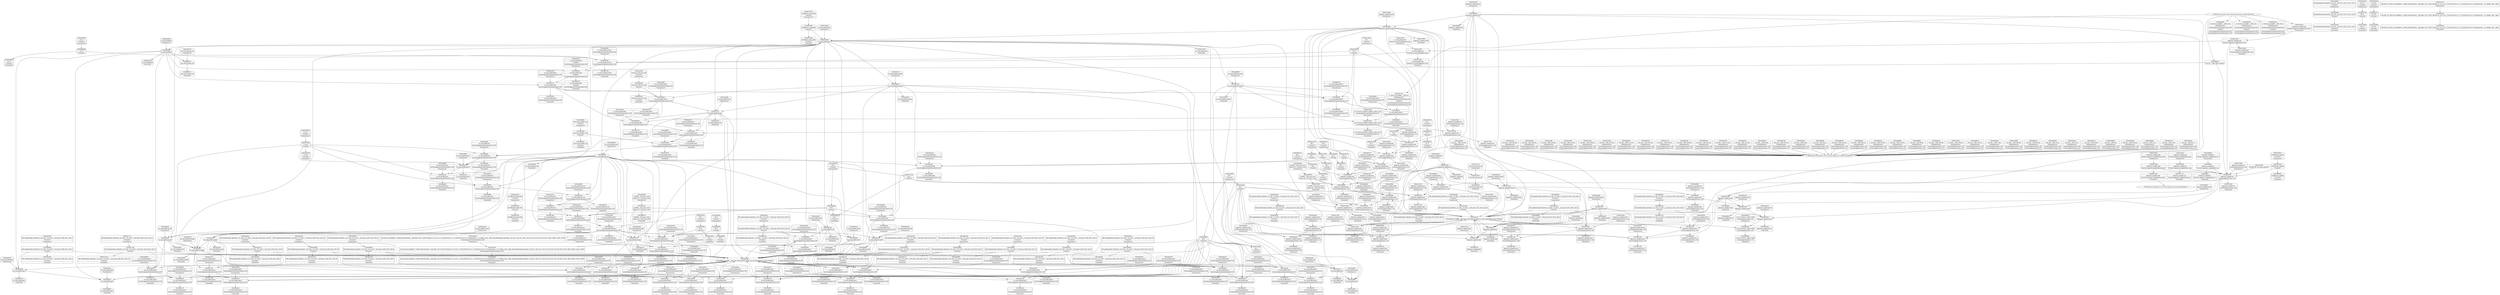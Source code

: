 digraph {
	CE0x4edd6f0 [shape=record,shape=Mrecord,label="{CE0x4edd6f0|aa_cred_profile:tmp30|security/apparmor/include/context.h,100}"]
	CE0x4e74aa0 [shape=record,shape=Mrecord,label="{CE0x4e74aa0|i64*_getelementptr_inbounds_(_8_x_i64_,_8_x_i64_*___llvm_gcov_ctr52,_i64_0,_i64_0)|*Constant*}"]
	CE0x4e6a210 [shape=record,shape=Mrecord,label="{CE0x4e6a210|apparmor_capable:tmp}"]
	CE0x4eab800 [shape=record,shape=Mrecord,label="{CE0x4eab800|aa_cred_profile:tmp17|security/apparmor/include/context.h,100|*SummSource*}"]
	CE0x4e70700 [shape=record,shape=Mrecord,label="{CE0x4e70700|GLOBAL:aa_cred_profile|*Constant*|*SummSource*}"]
	CE0x4edb650 [shape=record,shape=Mrecord,label="{CE0x4edb650|aa_cred_profile:tmp27|security/apparmor/include/context.h,100|*SummSource*}"]
	CE0x4e8e8b0 [shape=record,shape=Mrecord,label="{CE0x4e8e8b0|128:_i64,_:_CRE_208,212_|*MultipleSource*|security/apparmor/lsm.c,146|security/apparmor/lsm.c,147}"]
	CE0x4e6d7f0 [shape=record,shape=Mrecord,label="{CE0x4e6d7f0|apparmor_capable:mode|security/apparmor/lsm.c,147|*SummSource*}"]
	CE0x4eac660 [shape=record,shape=Mrecord,label="{CE0x4eac660|aa_cred_profile:tmp20|security/apparmor/include/context.h,100|*SummSource*}"]
	CE0x4e6f6b0 [shape=record,shape=Mrecord,label="{CE0x4e6f6b0|apparmor_capable:if.end|*SummSink*}"]
	CE0x4e925d0 [shape=record,shape=Mrecord,label="{CE0x4e925d0|aa_cred_profile:tmp10|security/apparmor/include/context.h,100|*SummSink*}"]
	CE0x5a4af90 [shape=record,shape=Mrecord,label="{CE0x5a4af90|i64_1|*Constant*|*SummSource*}"]
	CE0x4e70690 [shape=record,shape=Mrecord,label="{CE0x4e70690|aa_cred_profile:entry}"]
	CE0x4edc490 [shape=record,shape=Mrecord,label="{CE0x4edc490|aa_cred_profile:tmp28|security/apparmor/include/context.h,100|*SummSink*}"]
	CE0x4e6f010 [shape=record,shape=Mrecord,label="{CE0x4e6f010|apparmor_capable:tmp3|security/apparmor/lsm.c,145|*SummSource*}"]
	CE0x4eadbb0 [shape=record,shape=Mrecord,label="{CE0x4eadbb0|i8*_getelementptr_inbounds_(_36_x_i8_,_36_x_i8_*_.str12,_i32_0,_i32_0)|*Constant*|*SummSource*}"]
	CE0x4e8dce0 [shape=record,shape=Mrecord,label="{CE0x4e8dce0|128:_i64,_:_CRE_136,144_|*MultipleSource*|security/apparmor/lsm.c,146|security/apparmor/lsm.c,147}"]
	CE0x4eaa340 [shape=record,shape=Mrecord,label="{CE0x4eaa340|aa_cred_profile:tmp5|security/apparmor/include/context.h,99|*SummSource*}"]
	CE0x4e6cbc0 [shape=record,shape=Mrecord,label="{CE0x4e6cbc0|apparmor_capable:if.then2|*SummSource*}"]
	CE0x4ec94b0 [shape=record,shape=Mrecord,label="{CE0x4ec94b0|i64_5|*Constant*}"]
	CE0x4ebb570 [shape=record,shape=Mrecord,label="{CE0x4ebb570|aa_cred_profile:if.then|*SummSource*}"]
	CE0x4e88a80 [shape=record,shape=Mrecord,label="{CE0x4e88a80|apparmor_capable:tmp8|security/apparmor/lsm.c,147|*SummSink*}"]
	CE0x4e86470 [shape=record,shape=Mrecord,label="{CE0x4e86470|apparmor_capable:call3|security/apparmor/lsm.c,148}"]
	CE0x4e703f0 [shape=record,shape=Mrecord,label="{CE0x4e703f0|i32_0|*Constant*|*SummSource*}"]
	CE0x4eb26f0 [shape=record,shape=Mrecord,label="{CE0x4eb26f0|aa_cred_profile:expval|security/apparmor/include/context.h,100|*SummSource*}"]
	CE0x4ec5880 [shape=record,shape=Mrecord,label="{CE0x4ec5880|i64_12|*Constant*|*SummSink*}"]
	CE0x4ecb8f0 [shape=record,shape=Mrecord,label="{CE0x4ecb8f0|aa_cred_profile:tmp1|*SummSource*}"]
	CE0x4ebda50 [shape=record,shape=Mrecord,label="{CE0x4ebda50|0:_%struct.aa_profile*,_:_CRE_16,24_|*MultipleSource*|security/apparmor/include/context.h,99|*LoadInst*|security/apparmor/include/context.h,99|security/apparmor/include/context.h,100}"]
	CE0x4e89510 [shape=record,shape=Mrecord,label="{CE0x4e89510|apparmor_capable:tmp10|security/apparmor/lsm.c,147|*SummSource*}"]
	CE0x4e87130 [shape=record,shape=Mrecord,label="{CE0x4e87130|i64*_getelementptr_inbounds_(_8_x_i64_,_8_x_i64_*___llvm_gcov_ctr52,_i64_0,_i64_6)|*Constant*|*SummSink*}"]
	CE0x4edeb10 [shape=record,shape=Mrecord,label="{CE0x4edeb10|aa_cred_profile:tmp32|security/apparmor/include/context.h,101|*SummSink*}"]
	CE0x4edf880 [shape=record,shape=Mrecord,label="{CE0x4edf880|aa_cred_profile:profile11|security/apparmor/include/context.h,101|*SummSink*}"]
	CE0x4eb54e0 [shape=record,shape=Mrecord,label="{CE0x4eb54e0|i32_100|*Constant*|*SummSource*}"]
	CE0x4e8a3d0 [shape=record,shape=Mrecord,label="{CE0x4e8a3d0|i64*_getelementptr_inbounds_(_16_x_i64_,_16_x_i64_*___llvm_gcov_ctr46,_i64_0,_i64_7)|*Constant*|*SummSource*}"]
	CE0x4ea8f90 [shape=record,shape=Mrecord,label="{CE0x4ea8f90|aa_cred_profile:lnot3|security/apparmor/include/context.h,100|*SummSink*}"]
	CE0x4ebf0e0 [shape=record,shape=Mrecord,label="{CE0x4ebf0e0|aa_cred_profile:tmp13|*SummSource*}"]
	CE0x4ebc460 [shape=record,shape=Mrecord,label="{CE0x4ebc460|aa_cred_profile:if.end|*SummSource*}"]
	CE0x4e68d10 [shape=record,shape=Mrecord,label="{CE0x4e68d10|apparmor_capable:if.then2|*SummSink*}"]
	CE0x4e879e0 [shape=record,shape=Mrecord,label="{CE0x4e879e0|apparmor_capable:tmp12|security/apparmor/lsm.c,148|*SummSink*}"]
	CE0x4e8d980 [shape=record,shape=Mrecord,label="{CE0x4e8d980|128:_i64,_:_CRE_124,128_|*MultipleSource*|security/apparmor/lsm.c,146|security/apparmor/lsm.c,147}"]
	CE0x4ecfb00 [shape=record,shape=Mrecord,label="{CE0x4ecfb00|aa_cred_profile:do.body6}"]
	CE0x4eb00e0 [shape=record,shape=Mrecord,label="{CE0x4eb00e0|aa_cred_profile:tmp4|*LoadInst*|security/apparmor/include/context.h,99}"]
	CE0x4ec73a0 [shape=record,shape=Mrecord,label="{CE0x4ec73a0|i64*_getelementptr_inbounds_(_16_x_i64_,_16_x_i64_*___llvm_gcov_ctr46,_i64_0,_i64_12)|*Constant*}"]
	CE0x4ebe260 [shape=record,shape=Mrecord,label="{CE0x4ebe260|i64*_getelementptr_inbounds_(_16_x_i64_,_16_x_i64_*___llvm_gcov_ctr46,_i64_0,_i64_0)|*Constant*}"]
	CE0x4ebc3a0 [shape=record,shape=Mrecord,label="{CE0x4ebc3a0|aa_cred_profile:if.end}"]
	CE0x4e8a710 [shape=record,shape=Mrecord,label="{CE0x4e8a710|i64*_getelementptr_inbounds_(_16_x_i64_,_16_x_i64_*___llvm_gcov_ctr46,_i64_0,_i64_7)|*Constant*|*SummSink*}"]
	CE0x4ebbcc0 [shape=record,shape=Mrecord,label="{CE0x4ebbcc0|aa_cred_profile:do.end}"]
	CE0x4e891a0 [shape=record,shape=Mrecord,label="{CE0x4e891a0|i64*_getelementptr_inbounds_(_8_x_i64_,_8_x_i64_*___llvm_gcov_ctr52,_i64_0,_i64_5)|*Constant*}"]
	CE0x4e6dbd0 [shape=record,shape=Mrecord,label="{CE0x4e6dbd0|apparmor_capable:tobool|security/apparmor/lsm.c,145}"]
	CE0x4e8cf60 [shape=record,shape=Mrecord,label="{CE0x4e8cf60|128:_i64,_:_CRE_80,88_|*MultipleSource*|security/apparmor/lsm.c,146|security/apparmor/lsm.c,147}"]
	CE0x4e8e3a0 [shape=record,shape=Mrecord,label="{CE0x4e8e3a0|128:_i64,_:_CRE_160,188_|*MultipleSource*|security/apparmor/lsm.c,146|security/apparmor/lsm.c,147}"]
	CE0x4ec8050 [shape=record,shape=Mrecord,label="{CE0x4ec8050|aa_cred_profile:tmp23|security/apparmor/include/context.h,100}"]
	CE0x4e76500 [shape=record,shape=Mrecord,label="{CE0x4e76500|128:_i64,_:_CRE_528,536_|*MultipleSource*|security/apparmor/lsm.c,146|security/apparmor/lsm.c,147}"]
	CE0x4e70140 [shape=record,shape=Mrecord,label="{CE0x4e70140|apparmor_capable:audit|Function::apparmor_capable&Arg::audit::|*SummSink*}"]
	CE0x4e98e60 [shape=record,shape=Mrecord,label="{CE0x4e98e60|aa_cred_profile:tmp7|security/apparmor/include/context.h,100|*SummSource*}"]
	CE0x4edea30 [shape=record,shape=Mrecord,label="{CE0x4edea30|aa_cred_profile:tmp32|security/apparmor/include/context.h,101}"]
	CE0x4eced70 [shape=record,shape=Mrecord,label="{CE0x4eced70|aa_cred_profile:tmp20|security/apparmor/include/context.h,100|*SummSink*}"]
	CE0x4eb21f0 [shape=record,shape=Mrecord,label="{CE0x4eb21f0|aa_cred_profile:expval|security/apparmor/include/context.h,100}"]
	CE0x4ebc2e0 [shape=record,shape=Mrecord,label="{CE0x4ebc2e0|aa_cred_profile:do.end10}"]
	CE0x4eb2d60 [shape=record,shape=Mrecord,label="{CE0x4eb2d60|aa_cred_profile:tmp9|security/apparmor/include/context.h,100|*SummSink*}"]
	CE0x4ecfd30 [shape=record,shape=Mrecord,label="{CE0x4ecfd30|aa_cred_profile:do.body6|*SummSink*}"]
	CE0x4e9ace0 [shape=record,shape=Mrecord,label="{CE0x4e9ace0|apparmor_capable:tmp15|security/apparmor/lsm.c,150|*SummSink*}"]
	CE0x4e70010 [shape=record,shape=Mrecord,label="{CE0x4e70010|apparmor_capable:audit|Function::apparmor_capable&Arg::audit::|*SummSource*}"]
	CE0x4ebf850 [shape=record,shape=Mrecord,label="{CE0x4ebf850|aa_cred_profile:tobool1|security/apparmor/include/context.h,100|*SummSource*}"]
	CE0x4e89680 [shape=record,shape=Mrecord,label="{CE0x4e89680|apparmor_capable:tmp10|security/apparmor/lsm.c,147|*SummSink*}"]
	CE0x4e8d470 [shape=record,shape=Mrecord,label="{CE0x4e8d470|128:_i64,_:_CRE_104,112_|*MultipleSource*|security/apparmor/lsm.c,146|security/apparmor/lsm.c,147}"]
	CE0x4ec6710 [shape=record,shape=Mrecord,label="{CE0x4ec6710|i64*_getelementptr_inbounds_(_16_x_i64_,_16_x_i64_*___llvm_gcov_ctr46,_i64_0,_i64_10)|*Constant*|*SummSink*}"]
	CE0x4d36970 [shape=record,shape=Mrecord,label="{CE0x4d36970|apparmor_capable:call|security/apparmor/lsm.c,144}"]
	CE0x4ebdbd0 [shape=record,shape=Mrecord,label="{CE0x4ebdbd0|%struct.aa_profile*_null|*Constant*}"]
	CE0x4ea71f0 [shape=record,shape=Mrecord,label="{CE0x4ea71f0|aa_cred_profile:profile|security/apparmor/include/context.h,100|*SummSink*}"]
	CE0x4e87e10 [shape=record,shape=Mrecord,label="{CE0x4e87e10|apparmor_capable:cmp|security/apparmor/lsm.c,147|*SummSource*}"]
	CE0x4eb5470 [shape=record,shape=Mrecord,label="{CE0x4eb5470|i32_100|*Constant*}"]
	CE0x4e70d90 [shape=record,shape=Mrecord,label="{CE0x4e70d90|VOIDTB_TE:_CE:_elem_0:default:}"]
	CE0x4e79670 [shape=record,shape=Mrecord,label="{CE0x4e79670|GLOBAL:cap_capable|*Constant*|*SummSource*}"]
	CE0x4ec8b50 [shape=record,shape=Mrecord,label="{CE0x4ec8b50|aa_cred_profile:tmp18|security/apparmor/include/context.h,100|*SummSource*}"]
	CE0x4e88f00 [shape=record,shape=Mrecord,label="{CE0x4e88f00|apparmor_capable:tmp9|security/apparmor/lsm.c,147|*SummSource*}"]
	CE0x4eb5660 [shape=record,shape=Mrecord,label="{CE0x4eb5660|i32_100|*Constant*|*SummSink*}"]
	CE0x4edf2f0 [shape=record,shape=Mrecord,label="{CE0x4edf2f0|aa_cred_profile:tmp33|security/apparmor/include/context.h,101|*SummSink*}"]
	CE0x4eba470 [shape=record,shape=Mrecord,label="{CE0x4eba470|aa_cred_profile:tmp}"]
	CE0x4e87ac0 [shape=record,shape=Mrecord,label="{CE0x4e87ac0|i64_3|*Constant*|*SummSource*}"]
	CE0x4eb6830 [shape=record,shape=Mrecord,label="{CE0x4eb6830|aa_cred_profile:tmp11|security/apparmor/include/context.h,100|*SummSink*}"]
	CE0x4e6d3c0 [shape=record,shape=Mrecord,label="{CE0x4e6d3c0|i32_11|*Constant*|*SummSink*}"]
	CE0x4ea70a0 [shape=record,shape=Mrecord,label="{CE0x4ea70a0|aa_cred_profile:profile|security/apparmor/include/context.h,100|*SummSource*}"]
	CE0x4e99610 [shape=record,shape=Mrecord,label="{CE0x4e99610|aa_cred_profile:tmp19|security/apparmor/include/context.h,100|*SummSource*}"]
	CE0x4eb33f0 [shape=record,shape=Mrecord,label="{CE0x4eb33f0|aa_cred_profile:security|security/apparmor/include/context.h,99|*SummSource*}"]
	CE0x4e254d0 [shape=record,shape=Mrecord,label="{CE0x4e254d0|apparmor_capable:call|security/apparmor/lsm.c,144|*SummSink*}"]
	CE0x4ece3a0 [shape=record,shape=Mrecord,label="{CE0x4ece3a0|aa_cred_profile:lnot2|security/apparmor/include/context.h,100}"]
	CE0x4e88bf0 [shape=record,shape=Mrecord,label="{CE0x4e88bf0|apparmor_capable:tmp9|security/apparmor/lsm.c,147}"]
	CE0x4edf690 [shape=record,shape=Mrecord,label="{CE0x4edf690|aa_cred_profile:profile11|security/apparmor/include/context.h,101}"]
	CE0x4eb2370 [shape=record,shape=Mrecord,label="{CE0x4eb2370|GLOBAL:llvm.expect.i64|*Constant*|*SummSource*}"]
	CE0x4edcc70 [shape=record,shape=Mrecord,label="{CE0x4edcc70|i64*_getelementptr_inbounds_(_16_x_i64_,_16_x_i64_*___llvm_gcov_ctr46,_i64_0,_i64_14)|*Constant*}"]
	CE0x4e71bc0 [shape=record,shape=Mrecord,label="{CE0x4e71bc0|_ret_%struct.aa_profile*_%tmp34,_!dbg_!15510|security/apparmor/include/context.h,101}"]
	CE0x4e7b6f0 [shape=record,shape=Mrecord,label="{CE0x4e7b6f0|GLOBAL:aa_cred_profile|*Constant*}"]
	CE0x4e8cdb0 [shape=record,shape=Mrecord,label="{CE0x4e8cdb0|128:_i64,_:_CRE_72,80_|*MultipleSource*|security/apparmor/lsm.c,146|security/apparmor/lsm.c,147}"]
	CE0x4eaab60 [shape=record,shape=Mrecord,label="{CE0x4eaab60|aa_cred_profile:tmp7|security/apparmor/include/context.h,100}"]
	CE0x4ea7db0 [shape=record,shape=Mrecord,label="{CE0x4ea7db0|%struct.aa_task_cxt*_null|*Constant*|*SummSource*}"]
	CE0x4edb430 [shape=record,shape=Mrecord,label="{CE0x4edb430|aa_cred_profile:tmp27|security/apparmor/include/context.h,100}"]
	CE0x4e73df0 [shape=record,shape=Mrecord,label="{CE0x4e73df0|apparmor_capable:call|security/apparmor/lsm.c,144|*SummSource*}"]
	CE0x4e86b30 [shape=record,shape=Mrecord,label="{CE0x4e86b30|apparmor_capable:error.0|*SummSink*}"]
	CE0x4ebb8d0 [shape=record,shape=Mrecord,label="{CE0x4ebb8d0|aa_cred_profile:lnot2|security/apparmor/include/context.h,100|*SummSink*}"]
	CE0x4ec9780 [shape=record,shape=Mrecord,label="{CE0x4ec9780|aa_cred_profile:tmp14|security/apparmor/include/context.h,100|*SummSource*}"]
	CE0x4e76860 [shape=record,shape=Mrecord,label="{CE0x4e76860|128:_i64,_:_CRE_544,592_|*MultipleSource*|security/apparmor/lsm.c,146|security/apparmor/lsm.c,147}"]
	CE0x4e68b00 [shape=record,shape=Mrecord,label="{CE0x4e68b00|apparmor_capable:entry|*SummSink*}"]
	CE0x4eb9d30 [shape=record,shape=Mrecord,label="{CE0x4eb9d30|aa_cred_profile:if.end|*SummSink*}"]
	CE0x4eafc10 [shape=record,shape=Mrecord,label="{CE0x4eafc10|aa_cred_profile:tmp12|security/apparmor/include/context.h,100|*SummSource*}"]
	CE0x4edbfe0 [shape=record,shape=Mrecord,label="{CE0x4edbfe0|i64*_getelementptr_inbounds_(_16_x_i64_,_16_x_i64_*___llvm_gcov_ctr46,_i64_0,_i64_13)|*Constant*|*SummSink*}"]
	CE0x4e8d2c0 [shape=record,shape=Mrecord,label="{CE0x4e8d2c0|128:_i64,_:_CRE_96,104_|*MultipleSource*|security/apparmor/lsm.c,146|security/apparmor/lsm.c,147}"]
	CE0x4e90930 [shape=record,shape=Mrecord,label="{CE0x4e90930|_call_void_asm_sideeffect_1:_09ud2_0A.pushsection___bug_table,_22a_22_0A2:_09.long_1b_-_2b,_$_0:c_-_2b_0A_09.word_$_1:c_,_0_0A_09.org_2b+$_2:c_0A.popsection_,_i,i,i,_dirflag_,_fpsr_,_flags_(i8*_getelementptr_inbounds_(_36_x_i8_,_36_x_i8_*_.str12,_i32_0,_i32_0),_i32_100,_i64_12)_#2,_!dbg_!15490,_!srcloc_!15493|security/apparmor/include/context.h,100|*SummSource*}"]
	CE0x4ed0500 [shape=record,shape=Mrecord,label="{CE0x4ed0500|aa_cred_profile:do.body|*SummSink*}"]
	CE0x4ebc850 [shape=record,shape=Mrecord,label="{CE0x4ebc850|aa_cred_profile:tmp3}"]
	CE0x4edb040 [shape=record,shape=Mrecord,label="{CE0x4edb040|aa_cred_profile:tmp26|security/apparmor/include/context.h,100}"]
	CE0x4e6a390 [shape=record,shape=Mrecord,label="{CE0x4e6a390|apparmor_capable:bb|*SummSource*}"]
	CE0x4e88240 [shape=record,shape=Mrecord,label="{CE0x4e88240|i64_4|*Constant*|*SummSink*}"]
	CE0x4e73890 [shape=record,shape=Mrecord,label="{CE0x4e73890|apparmor_capable:if.then|*SummSource*}"]
	CE0x4edfdd0 [shape=record,shape=Mrecord,label="{CE0x4edfdd0|aa_cred_profile:tmp34|security/apparmor/include/context.h,101|*SummSource*}"]
	CE0x4e72530 [shape=record,shape=Mrecord,label="{CE0x4e72530|i64_2|*Constant*}"]
	CE0x4e729e0 [shape=record,shape=Mrecord,label="{CE0x4e729e0|i64_2|*Constant*|*SummSink*}"]
	CE0x4e83ed0 [shape=record,shape=Mrecord,label="{CE0x4e83ed0|128:_i64,_:_CRE_16,24_|*MultipleSource*|security/apparmor/lsm.c,146|security/apparmor/lsm.c,147}"]
	CE0x4ecf370 [shape=record,shape=Mrecord,label="{CE0x4ecf370|aa_cred_profile:tmp21|security/apparmor/include/context.h,100|*SummSink*}"]
	CE0x4eb4430 [shape=record,shape=Mrecord,label="{CE0x4eb4430|i1_true|*Constant*|*SummSource*}"]
	CE0x4e6a590 [shape=record,shape=Mrecord,label="{CE0x4e6a590|apparmor_capable:bb}"]
	CE0x4e86610 [shape=record,shape=Mrecord,label="{CE0x4e86610|apparmor_capable:call3|security/apparmor/lsm.c,148|*SummSink*}"]
	CE0x4d36830 [shape=record,shape=Mrecord,label="{CE0x4d36830|GLOBAL:__llvm_gcov_ctr52|Global_var:__llvm_gcov_ctr52}"]
	CE0x4e89030 [shape=record,shape=Mrecord,label="{CE0x4e89030|apparmor_capable:tmp9|security/apparmor/lsm.c,147|*SummSink*}"]
	CE0x4e686e0 [shape=record,shape=Mrecord,label="{CE0x4e686e0|apparmor_capable:entry}"]
	CE0x4e92560 [shape=record,shape=Mrecord,label="{CE0x4e92560|aa_cred_profile:tmp10|security/apparmor/include/context.h,100|*SummSource*}"]
	CE0x4eba4e0 [shape=record,shape=Mrecord,label="{CE0x4eba4e0|COLLAPSED:_GCMRE___llvm_gcov_ctr46_internal_global_16_x_i64_zeroinitializer:_elem_0:default:}"]
	CE0x4eafb70 [shape=record,shape=Mrecord,label="{CE0x4eafb70|aa_cred_profile:tmp12|security/apparmor/include/context.h,100}"]
	CE0x4eb1b50 [shape=record,shape=Mrecord,label="{CE0x4eb1b50|aa_cred_profile:tmp9|security/apparmor/include/context.h,100}"]
	CE0x4e6f8f0 [shape=record,shape=Mrecord,label="{CE0x4e6f8f0|GLOBAL:cap_capable|*Constant*|*SummSink*}"]
	CE0x4e723c0 [shape=record,shape=Mrecord,label="{CE0x4e723c0|apparmor_capable:tmp2|security/apparmor/lsm.c,145|*SummSink*}"]
	CE0x4ebb0f0 [shape=record,shape=Mrecord,label="{CE0x4ebb0f0|i64*_getelementptr_inbounds_(_16_x_i64_,_16_x_i64_*___llvm_gcov_ctr46,_i64_0,_i64_1)|*Constant*}"]
	CE0x4edc7a0 [shape=record,shape=Mrecord,label="{CE0x4edc7a0|aa_cred_profile:tmp29|security/apparmor/include/context.h,100}"]
	CE0x4ecb810 [shape=record,shape=Mrecord,label="{CE0x4ecb810|i64_1|*Constant*}"]
	CE0x4e884c0 [shape=record,shape=Mrecord,label="{CE0x4e884c0|apparmor_capable:tmp7|security/apparmor/lsm.c,147}"]
	CE0x4eb3690 [shape=record,shape=Mrecord,label="{CE0x4eb3690|aa_cred_profile:security|security/apparmor/include/context.h,99}"]
	CE0x4e88600 [shape=record,shape=Mrecord,label="{CE0x4e88600|apparmor_capable:tmp7|security/apparmor/lsm.c,147|*SummSink*}"]
	CE0x4eb6710 [shape=record,shape=Mrecord,label="{CE0x4eb6710|aa_cred_profile:tmp11|security/apparmor/include/context.h,100|*SummSource*}"]
	CE0x4eb1120 [shape=record,shape=Mrecord,label="{CE0x4eb1120|aa_cred_profile:tmp5|security/apparmor/include/context.h,99}"]
	CE0x4e840c0 [shape=record,shape=Mrecord,label="{CE0x4e840c0|128:_i64,_:_CRE_24,32_|*MultipleSource*|security/apparmor/lsm.c,146|security/apparmor/lsm.c,147}"]
	CE0x4e9a150 [shape=record,shape=Mrecord,label="{CE0x4e9a150|aa_cred_profile:bb|*SummSink*}"]
	CE0x4e8d110 [shape=record,shape=Mrecord,label="{CE0x4e8d110|128:_i64,_:_CRE_88,96_|*MultipleSource*|security/apparmor/lsm.c,146|security/apparmor/lsm.c,147}"]
	CE0x4e6c9f0 [shape=record,shape=Mrecord,label="{CE0x4e6c9f0|apparmor_capable:if.then}"]
	CE0x4eca230 [shape=record,shape=Mrecord,label="{CE0x4eca230|aa_cred_profile:tmp1|*SummSink*}"]
	CE0x4ec7e70 [shape=record,shape=Mrecord,label="{CE0x4ec7e70|aa_cred_profile:tmp22|security/apparmor/include/context.h,100|*SummSource*}"]
	CE0x4ed0090 [shape=record,shape=Mrecord,label="{CE0x4ed0090|aa_cred_profile:do.end10|*SummSource*}"]
	CE0x4ebd2e0 [shape=record,shape=Mrecord,label="{CE0x4ebd2e0|i64_6|*Constant*|*SummSource*}"]
	CE0x4eb8750 [shape=record,shape=Mrecord,label="{CE0x4eb8750|_call_void_mcount()_#2|*SummSource*}"]
	CE0x4ecc640 [shape=record,shape=Mrecord,label="{CE0x4ecc640|void_(i8*,_i32,_i64)*_asm_sideeffect_1:_09ud2_0A.pushsection___bug_table,_22a_22_0A2:_09.long_1b_-_2b,_$_0:c_-_2b_0A_09.word_$_1:c_,_0_0A_09.org_2b+$_2:c_0A.popsection_,_i,i,i,_dirflag_,_fpsr_,_flags_}"]
	CE0x4eba360 [shape=record,shape=Mrecord,label="{CE0x4eba360|i64*_getelementptr_inbounds_(_16_x_i64_,_16_x_i64_*___llvm_gcov_ctr46,_i64_0,_i64_0)|*Constant*|*SummSink*}"]
	CE0x4e981f0 [shape=record,shape=Mrecord,label="{CE0x4e981f0|aa_cred_profile:tmp15|security/apparmor/include/context.h,100|*SummSource*}"]
	CE0x4e87c90 [shape=record,shape=Mrecord,label="{CE0x4e87c90|i64_4|*Constant*}"]
	CE0x4edb120 [shape=record,shape=Mrecord,label="{CE0x4edb120|aa_cred_profile:tmp26|security/apparmor/include/context.h,100|*SummSink*}"]
	CE0x4ebbd30 [shape=record,shape=Mrecord,label="{CE0x4ebbd30|aa_cred_profile:do.end|*SummSink*}"]
	CE0x4eba7e0 [shape=record,shape=Mrecord,label="{CE0x4eba7e0|aa_cred_profile:lor.rhs|*SummSink*}"]
	CE0x4e8db30 [shape=record,shape=Mrecord,label="{CE0x4e8db30|128:_i64,_:_CRE_128,136_|*MultipleSource*|security/apparmor/lsm.c,146|security/apparmor/lsm.c,147}"]
	CE0x4e788e0 [shape=record,shape=Mrecord,label="{CE0x4e788e0|_ret_%struct.aa_profile*_%tmp34,_!dbg_!15510|security/apparmor/include/context.h,101|*SummSink*}"]
	CE0x4edfa40 [shape=record,shape=Mrecord,label="{CE0x4edfa40|aa_cred_profile:tmp34|security/apparmor/include/context.h,101}"]
	CE0x4eb9f40 [shape=record,shape=Mrecord,label="{CE0x4eb9f40|aa_cred_profile:do.end|*SummSource*}"]
	CE0x4ec5ea0 [shape=record,shape=Mrecord,label="{CE0x4ec5ea0|aa_cred_profile:tmp23|security/apparmor/include/context.h,100|*SummSink*}"]
	CE0x4e838d0 [shape=record,shape=Mrecord,label="{CE0x4e838d0|128:_i64,_:_CRE_0,8_|*MultipleSource*|security/apparmor/lsm.c,146|security/apparmor/lsm.c,147}"]
	CE0x4e766b0 [shape=record,shape=Mrecord,label="{CE0x4e766b0|128:_i64,_:_CRE_536,544_|*MultipleSource*|security/apparmor/lsm.c,146|security/apparmor/lsm.c,147}"]
	CE0x4e98ed0 [shape=record,shape=Mrecord,label="{CE0x4e98ed0|aa_cred_profile:tmp7|security/apparmor/include/context.h,100|*SummSink*}"]
	CE0x4e83860 [shape=record,shape=Mrecord,label="{CE0x4e83860|128:_i64,_:_CRE_8,16_|*MultipleSource*|security/apparmor/lsm.c,146|security/apparmor/lsm.c,147}"]
	CE0x4ebd090 [shape=record,shape=Mrecord,label="{CE0x4ebd090|i64_6|*Constant*}"]
	CE0x4edbca0 [shape=record,shape=Mrecord,label="{CE0x4edbca0|i64*_getelementptr_inbounds_(_16_x_i64_,_16_x_i64_*___llvm_gcov_ctr46,_i64_0,_i64_13)|*Constant*|*SummSource*}"]
	CE0x4ec9890 [shape=record,shape=Mrecord,label="{CE0x4ec9890|aa_cred_profile:tmp14|security/apparmor/include/context.h,100|*SummSink*}"]
	CE0x4ebed80 [shape=record,shape=Mrecord,label="{CE0x4ebed80|aa_cred_profile:lnot|security/apparmor/include/context.h,100}"]
	CE0x4e6b8d0 [shape=record,shape=Mrecord,label="{CE0x4e6b8d0|apparmor_capable:if.end4|*SummSink*}"]
	CE0x4e70e00 [shape=record,shape=Mrecord,label="{CE0x4e70e00|apparmor_capable:cap|Function::apparmor_capable&Arg::cap::}"]
	CE0x4e76e00 [shape=record,shape=Mrecord,label="{CE0x4e76e00|apparmor_capable:tmp11|security/apparmor/lsm.c,148|*SummSource*}"]
	CE0x4ebee60 [shape=record,shape=Mrecord,label="{CE0x4ebee60|aa_cred_profile:lnot|security/apparmor/include/context.h,100|*SummSink*}"]
	CE0x4e84270 [shape=record,shape=Mrecord,label="{CE0x4e84270|128:_i64,_:_CRE_32,40_|*MultipleSource*|security/apparmor/lsm.c,146|security/apparmor/lsm.c,147}"]
	CE0x4ead880 [shape=record,shape=Mrecord,label="{CE0x4ead880|i8*_getelementptr_inbounds_(_36_x_i8_,_36_x_i8_*_.str12,_i32_0,_i32_0)|*Constant*}"]
	CE0x4e8b350 [shape=record,shape=Mrecord,label="{CE0x4e8b350|apparmor_capable:tmp16|security/apparmor/lsm.c,150}"]
	CE0x4eb1940 [shape=record,shape=Mrecord,label="{CE0x4eb1940|aa_cred_profile:tmp8|security/apparmor/include/context.h,100|*SummSink*}"]
	CE0x4e88110 [shape=record,shape=Mrecord,label="{CE0x4e88110|i64_4|*Constant*|*SummSource*}"]
	CE0x4eb2bf0 [shape=record,shape=Mrecord,label="{CE0x4eb2bf0|aa_cred_profile:tmp9|security/apparmor/include/context.h,100|*SummSource*}"]
	CE0x4ece1c0 [shape=record,shape=Mrecord,label="{CE0x4ece1c0|aa_cred_profile:tmp13|*SummSink*}"]
	CE0x4e7b610 [shape=record,shape=Mrecord,label="{CE0x4e7b610|apparmor_capable:tmp5|security/apparmor/lsm.c,145|*SummSource*}"]
	CE0x4e82070 [shape=record,shape=Mrecord,label="{CE0x4e82070|apparmor_capable:tmp14|security/apparmor/lsm.c,149|*SummSource*}"]
	CE0x4ec6b50 [shape=record,shape=Mrecord,label="{CE0x4ec6b50|aa_cred_profile:tmp24|security/apparmor/include/context.h,100|*SummSource*}"]
	CE0x4ec9680 [shape=record,shape=Mrecord,label="{CE0x4ec9680|aa_cred_profile:tmp14|security/apparmor/include/context.h,100}"]
	CE0x4e8cc00 [shape=record,shape=Mrecord,label="{CE0x4e8cc00|128:_i64,_:_CRE_64,72_|*MultipleSource*|security/apparmor/lsm.c,146|security/apparmor/lsm.c,147}"]
	CE0x4eb7800 [shape=record,shape=Mrecord,label="{CE0x4eb7800|aa_cred_profile:conv|security/apparmor/include/context.h,100|*SummSink*}"]
	CE0x4e7b510 [shape=record,shape=Mrecord,label="{CE0x4e7b510|apparmor_capable:tmp5|security/apparmor/lsm.c,145|*SummSink*}"]
	CE0x4edb770 [shape=record,shape=Mrecord,label="{CE0x4edb770|aa_cred_profile:tmp27|security/apparmor/include/context.h,100|*SummSink*}"]
	CE0x4e7b3e0 [shape=record,shape=Mrecord,label="{CE0x4e7b3e0|apparmor_capable:tmp5|security/apparmor/lsm.c,145}"]
	CE0x4e94560 [shape=record,shape=Mrecord,label="{CE0x4e94560|aa_cred_profile:do.end8|*SummSource*}"]
	CE0x4e76bc0 [shape=record,shape=Mrecord,label="{CE0x4e76bc0|apparmor_capable:tmp6|security/apparmor/lsm.c,147|*SummSource*}"]
	CE0x4e761a0 [shape=record,shape=Mrecord,label="{CE0x4e761a0|128:_i64,_:_CRE_264,268_|*MultipleSource*|security/apparmor/lsm.c,146|security/apparmor/lsm.c,147}"]
	CE0x4ea85d0 [shape=record,shape=Mrecord,label="{CE0x4ea85d0|aa_cred_profile:tobool|security/apparmor/include/context.h,100|*SummSink*}"]
	CE0x4e73150 [shape=record,shape=Mrecord,label="{CE0x4e73150|_call_void_mcount()_#2|*SummSource*}"]
	CE0x4e76a10 [shape=record,shape=Mrecord,label="{CE0x4e76a10|apparmor_capable:tmp6|security/apparmor/lsm.c,147}"]
	CE0x4e8b2e0 [shape=record,shape=Mrecord,label="{CE0x4e8b2e0|_ret_i32_%error.1,_!dbg_!15489|security/apparmor/lsm.c,150}"]
	CE0x4eb7980 [shape=record,shape=Mrecord,label="{CE0x4eb7980|GLOBAL:llvm.expect.i64|*Constant*}"]
	CE0x4e71600 [shape=record,shape=Mrecord,label="{CE0x4e71600|aa_cred_profile:cred|Function::aa_cred_profile&Arg::cred::}"]
	CE0x4e79250 [shape=record,shape=Mrecord,label="{CE0x4e79250|_call_void_mcount()_#2}"]
	CE0x4e72fd0 [shape=record,shape=Mrecord,label="{CE0x4e72fd0|apparmor_capable:tmp4|security/apparmor/lsm.c,145|*SummSink*}"]
	CE0x4eddae0 [shape=record,shape=Mrecord,label="{CE0x4eddae0|aa_cred_profile:tmp31|security/apparmor/include/context.h,100}"]
	CE0x4e73490 [shape=record,shape=Mrecord,label="{CE0x4e73490|apparmor_capable:call1|security/apparmor/lsm.c,146}"]
	CE0x4e716e0 [shape=record,shape=Mrecord,label="{CE0x4e716e0|aa_cred_profile:cred|Function::aa_cred_profile&Arg::cred::|*SummSource*}"]
	CE0x4e7a8c0 [shape=record,shape=Mrecord,label="{CE0x4e7a8c0|i64_1|*Constant*}"]
	CE0x4e75e40 [shape=record,shape=Mrecord,label="{CE0x4e75e40|128:_i64,_:_CRE_248,256_|*MultipleSource*|security/apparmor/lsm.c,146|security/apparmor/lsm.c,147}"]
	CE0x4e9a060 [shape=record,shape=Mrecord,label="{CE0x4e9a060|aa_cred_profile:bb|*SummSource*}"]
	CE0x4e67e90 [shape=record,shape=Mrecord,label="{CE0x4e67e90|apparmor_capable:entry|*SummSource*}"]
	CE0x4eabf10 [shape=record,shape=Mrecord,label="{CE0x4eabf10|i64*_getelementptr_inbounds_(_16_x_i64_,_16_x_i64_*___llvm_gcov_ctr46,_i64_0,_i64_8)|*Constant*|*SummSource*}"]
	CE0x4e9aa60 [shape=record,shape=Mrecord,label="{CE0x4e9aa60|apparmor_capable:tmp15|security/apparmor/lsm.c,150}"]
	CE0x4e75ff0 [shape=record,shape=Mrecord,label="{CE0x4e75ff0|128:_i64,_:_CRE_256,264_|*MultipleSource*|security/apparmor/lsm.c,146|security/apparmor/lsm.c,147}"]
	CE0x4edeaa0 [shape=record,shape=Mrecord,label="{CE0x4edeaa0|aa_cred_profile:tmp32|security/apparmor/include/context.h,101|*SummSource*}"]
	CE0x4e6d310 [shape=record,shape=Mrecord,label="{CE0x4e6d310|i32_11|*Constant*}"]
	CE0x4e6d780 [shape=record,shape=Mrecord,label="{CE0x4e6d780|apparmor_capable:mode|security/apparmor/lsm.c,147}"]
	CE0x4ec95b0 [shape=record,shape=Mrecord,label="{CE0x4ec95b0|i64_5|*Constant*|*SummSink*}"]
	CE0x4ebedf0 [shape=record,shape=Mrecord,label="{CE0x4ebedf0|aa_cred_profile:lnot|security/apparmor/include/context.h,100|*SummSource*}"]
	CE0x4ea9150 [shape=record,shape=Mrecord,label="{CE0x4ea9150|aa_cred_profile:lnot.ext|security/apparmor/include/context.h,100}"]
	CE0x4e6eb80 [shape=record,shape=Mrecord,label="{CE0x4e6eb80|apparmor_capable:tmp3|security/apparmor/lsm.c,145|*SummSink*}"]
	CE0x4e8b990 [shape=record,shape=Mrecord,label="{CE0x4e8b990|_ret_i32_%error.1,_!dbg_!15489|security/apparmor/lsm.c,150|*SummSink*}"]
	CE0x4edd320 [shape=record,shape=Mrecord,label="{CE0x4edd320|i64*_getelementptr_inbounds_(_16_x_i64_,_16_x_i64_*___llvm_gcov_ctr46,_i64_0,_i64_14)|*Constant*|*SummSink*}"]
	CE0x4e79030 [shape=record,shape=Mrecord,label="{CE0x4e79030|i32_0|*Constant*}"]
	CE0x4e70f70 [shape=record,shape=Mrecord,label="{CE0x4e70f70|apparmor_capable:cap|Function::apparmor_capable&Arg::cap::|*SummSource*}"]
	CE0x4e94790 [shape=record,shape=Mrecord,label="{CE0x4e94790|aa_cred_profile:do.body5}"]
	CE0x4e9aad0 [shape=record,shape=Mrecord,label="{CE0x4e9aad0|apparmor_capable:tmp15|security/apparmor/lsm.c,150|*SummSource*}"]
	CE0x4e82240 [shape=record,shape=Mrecord,label="{CE0x4e82240|apparmor_capable:error.1|*SummSink*}"]
	CE0x4e72180 [shape=record,shape=Mrecord,label="{CE0x4e72180|GLOBAL:__llvm_gcov_ctr52|Global_var:__llvm_gcov_ctr52|*SummSink*}"]
	CE0x4eb45b0 [shape=record,shape=Mrecord,label="{CE0x4eb45b0|i1_true|*Constant*|*SummSink*}"]
	"CONST[source:0(mediator),value:0(static)][purpose:{operation}][SnkIdx:1]"
	CE0x4eaa590 [shape=record,shape=Mrecord,label="{CE0x4eaa590|%struct.aa_task_cxt*_null|*Constant*}"]
	CE0x4e88530 [shape=record,shape=Mrecord,label="{CE0x4e88530|apparmor_capable:tmp7|security/apparmor/lsm.c,147|*SummSource*}"]
	CE0x4e76d90 [shape=record,shape=Mrecord,label="{CE0x4e76d90|apparmor_capable:tmp11|security/apparmor/lsm.c,148}"]
	CE0x4e6ee90 [shape=record,shape=Mrecord,label="{CE0x4e6ee90|i64_0|*Constant*|*SummSource*}"]
	CE0x4e98530 [shape=record,shape=Mrecord,label="{CE0x4e98530|aa_cred_profile:tmp16|security/apparmor/include/context.h,100}"]
	CE0x4ea8e10 [shape=record,shape=Mrecord,label="{CE0x4ea8e10|aa_cred_profile:lnot3|security/apparmor/include/context.h,100|*SummSource*}"]
	CE0x4edf130 [shape=record,shape=Mrecord,label="{CE0x4edf130|aa_cred_profile:tmp33|security/apparmor/include/context.h,101|*SummSource*}"]
	CE0x4e82ce0 [shape=record,shape=Mrecord,label="{CE0x4e82ce0|aa_cred_profile:tobool4|security/apparmor/include/context.h,100}"]
	CE0x4e8c210 [shape=record,shape=Mrecord,label="{CE0x4e8c210|apparmor_capable:tmp13|security/apparmor/lsm.c,149}"]
	CE0x4e74fd0 [shape=record,shape=Mrecord,label="{CE0x4e74fd0|128:_i64,_:_CRE_216,224_|*MultipleSource*|security/apparmor/lsm.c,146|security/apparmor/lsm.c,147}"]
	CE0x4e75c90 [shape=record,shape=Mrecord,label="{CE0x4e75c90|128:_i64,_:_CRE_240,248_|*MultipleSource*|security/apparmor/lsm.c,146|security/apparmor/lsm.c,147}"]
	CE0x4eba550 [shape=record,shape=Mrecord,label="{CE0x4eba550|aa_cred_profile:tmp|*SummSource*}"]
	CE0x4edd7d0 [shape=record,shape=Mrecord,label="{CE0x4edd7d0|aa_cred_profile:tmp30|security/apparmor/include/context.h,100|*SummSink*}"]
	CE0x4ebf6d0 [shape=record,shape=Mrecord,label="{CE0x4ebf6d0|%struct.aa_profile*_null|*Constant*|*SummSource*}"]
	CE0x4eb7670 [shape=record,shape=Mrecord,label="{CE0x4eb7670|aa_cred_profile:conv|security/apparmor/include/context.h,100|*SummSource*}"]
	"CONST[source:1(input),value:2(dynamic)][purpose:{subject}][SrcIdx:1]"
	CE0x4e6fad0 [shape=record,shape=Mrecord,label="{CE0x4e6fad0|128:_i8*,_:_CRE:_elem_0:default:}"]
	CE0x4e98af0 [shape=record,shape=Mrecord,label="{CE0x4e98af0|aa_cred_profile:lor.end|*SummSink*}"]
	CE0x4e76b50 [shape=record,shape=Mrecord,label="{CE0x4e76b50|apparmor_capable:tmp6|security/apparmor/lsm.c,147|*SummSink*}"]
	CE0x4eb01b0 [shape=record,shape=Mrecord,label="{CE0x4eb01b0|aa_cred_profile:tmp4|*LoadInst*|security/apparmor/include/context.h,99|*SummSource*}"]
	CE0x4eaabd0 [shape=record,shape=Mrecord,label="{CE0x4eaabd0|i64_0|*Constant*}"]
	CE0x4e876d0 [shape=record,shape=Mrecord,label="{CE0x4e876d0|apparmor_capable:error.0}"]
	CE0x4eab5b0 [shape=record,shape=Mrecord,label="{CE0x4eab5b0|aa_cred_profile:tmp17|security/apparmor/include/context.h,100}"]
	CE0x4ed01c0 [shape=record,shape=Mrecord,label="{CE0x4ed01c0|aa_cred_profile:do.end10|*SummSink*}"]
	CE0x4e86c60 [shape=record,shape=Mrecord,label="{CE0x4e86c60|i64*_getelementptr_inbounds_(_8_x_i64_,_8_x_i64_*___llvm_gcov_ctr52,_i64_0,_i64_6)|*Constant*}"]
	CE0x4eacda0 [shape=record,shape=Mrecord,label="{CE0x4eacda0|aa_cred_profile:do.cond|*SummSink*}"]
	CE0x4eaaab0 [shape=record,shape=Mrecord,label="{CE0x4eaaab0|aa_cred_profile:tmp6|security/apparmor/include/context.h,100}"]
	CE0x4eb2f40 [shape=record,shape=Mrecord,label="{CE0x4eb2f40|i64*_getelementptr_inbounds_(_16_x_i64_,_16_x_i64_*___llvm_gcov_ctr46,_i64_0,_i64_4)|*Constant*}"]
	CE0x4e81e80 [shape=record,shape=Mrecord,label="{CE0x4e81e80|apparmor_capable:error.1}"]
	CE0x4eb1190 [shape=record,shape=Mrecord,label="{CE0x4eb1190|aa_cred_profile:security|security/apparmor/include/context.h,99|*SummSink*}"]
	CE0x4e9a260 [shape=record,shape=Mrecord,label="{CE0x4e9a260|aa_cred_profile:do.end8}"]
	CE0x4eb3e80 [shape=record,shape=Mrecord,label="{CE0x4eb3e80|i64*_getelementptr_inbounds_(_16_x_i64_,_16_x_i64_*___llvm_gcov_ctr46,_i64_0,_i64_4)|*Constant*|*SummSource*}"]
	CE0x4e824d0 [shape=record,shape=Mrecord,label="{CE0x4e824d0|i64*_getelementptr_inbounds_(_8_x_i64_,_8_x_i64_*___llvm_gcov_ctr52,_i64_0,_i64_7)|*Constant*|*SummSource*}"]
	CE0x4ec6060 [shape=record,shape=Mrecord,label="{CE0x4ec6060|i64*_getelementptr_inbounds_(_16_x_i64_,_16_x_i64_*___llvm_gcov_ctr46,_i64_0,_i64_10)|*Constant*}"]
	CE0x4edcfe0 [shape=record,shape=Mrecord,label="{CE0x4edcfe0|i64*_getelementptr_inbounds_(_16_x_i64_,_16_x_i64_*___llvm_gcov_ctr46,_i64_0,_i64_14)|*Constant*|*SummSource*}"]
	CE0x4eddfb0 [shape=record,shape=Mrecord,label="{CE0x4eddfb0|i64*_getelementptr_inbounds_(_16_x_i64_,_16_x_i64_*___llvm_gcov_ctr46,_i64_0,_i64_15)|*Constant*}"]
	CE0x4ec63d0 [shape=record,shape=Mrecord,label="{CE0x4ec63d0|i64*_getelementptr_inbounds_(_16_x_i64_,_16_x_i64_*___llvm_gcov_ctr46,_i64_0,_i64_10)|*Constant*|*SummSource*}"]
	CE0x4e8b920 [shape=record,shape=Mrecord,label="{CE0x4e8b920|_ret_i32_%error.1,_!dbg_!15489|security/apparmor/lsm.c,150|*SummSource*}"]
	CE0x4eb0900 [shape=record,shape=Mrecord,label="{CE0x4eb0900|aa_cred_profile:tmp8|security/apparmor/include/context.h,100}"]
	CE0x4ebc0e0 [shape=record,shape=Mrecord,label="{CE0x4ebc0e0|aa_cred_profile:do.body5|*SummSource*}"]
	CE0x4e79170 [shape=record,shape=Mrecord,label="{CE0x4e79170|apparmor_capable:tmp1|*SummSource*}"]
	CE0x4e72900 [shape=record,shape=Mrecord,label="{CE0x4e72900|apparmor_capable:tobool|security/apparmor/lsm.c,145|*SummSink*}"]
	CE0x4ebc690 [shape=record,shape=Mrecord,label="{CE0x4ebc690|aa_cred_profile:tmp2|*SummSource*}"]
	CE0x4ec70c0 [shape=record,shape=Mrecord,label="{CE0x4ec70c0|aa_cred_profile:tmp25|security/apparmor/include/context.h,100|*SummSource*}"]
	CE0x4edcab0 [shape=record,shape=Mrecord,label="{CE0x4edcab0|aa_cred_profile:tmp29|security/apparmor/include/context.h,100|*SummSink*}"]
	CE0x4e6ff10 [shape=record,shape=Mrecord,label="{CE0x4e6ff10|apparmor_capable:ns|Function::apparmor_capable&Arg::ns::|*SummSink*}"]
	CE0x4e8a060 [shape=record,shape=Mrecord,label="{CE0x4e8a060|i64*_getelementptr_inbounds_(_16_x_i64_,_16_x_i64_*___llvm_gcov_ctr46,_i64_0,_i64_7)|*Constant*}"]
	CE0x4ec71e0 [shape=record,shape=Mrecord,label="{CE0x4ec71e0|aa_cred_profile:tmp25|security/apparmor/include/context.h,100|*SummSink*}"]
	CE0x4ec8ae0 [shape=record,shape=Mrecord,label="{CE0x4ec8ae0|aa_cred_profile:tmp18|security/apparmor/include/context.h,100}"]
	CE0x4eac250 [shape=record,shape=Mrecord,label="{CE0x4eac250|i64*_getelementptr_inbounds_(_16_x_i64_,_16_x_i64_*___llvm_gcov_ctr46,_i64_0,_i64_8)|*Constant*|*SummSink*}"]
	CE0x4e752d0 [shape=record,shape=Mrecord,label="{CE0x4e752d0|128:_i64,_:_CRE_232,240_|*MultipleSource*|security/apparmor/lsm.c,146|security/apparmor/lsm.c,147}"]
	CE0x4ea7370 [shape=record,shape=Mrecord,label="{CE0x4ea7370|0:_%struct.aa_profile*,_:_CRE_0,8_|*MultipleSource*|security/apparmor/include/context.h,99|*LoadInst*|security/apparmor/include/context.h,99|security/apparmor/include/context.h,100}"]
	CE0x4eddcd0 [shape=record,shape=Mrecord,label="{CE0x4eddcd0|aa_cred_profile:tmp31|security/apparmor/include/context.h,100|*SummSource*}"]
	CE0x4e73730 [shape=record,shape=Mrecord,label="{CE0x4e73730|apparmor_capable:call1|security/apparmor/lsm.c,146|*SummSink*}"]
	CE0x4ebb860 [shape=record,shape=Mrecord,label="{CE0x4ebb860|aa_cred_profile:lnot2|security/apparmor/include/context.h,100|*SummSource*}"]
	CE0x4e74c20 [shape=record,shape=Mrecord,label="{CE0x4e74c20|apparmor_capable:cred|Function::apparmor_capable&Arg::cred::}"]
	CE0x4e70080 [shape=record,shape=Mrecord,label="{CE0x4e70080|apparmor_capable:audit|Function::apparmor_capable&Arg::audit::}"]
	CE0x4e86780 [shape=record,shape=Mrecord,label="{CE0x4e86780|apparmor_capable:error.0|*SummSource*}"]
	CE0x4e8d620 [shape=record,shape=Mrecord,label="{CE0x4e8d620|128:_i64,_:_CRE_112,120_|*MultipleSource*|security/apparmor/lsm.c,146|security/apparmor/lsm.c,147}"]
	CE0x4ec9520 [shape=record,shape=Mrecord,label="{CE0x4ec9520|i64_5|*Constant*|*SummSource*}"]
	CE0x4e94680 [shape=record,shape=Mrecord,label="{CE0x4e94680|aa_cred_profile:do.end8|*SummSink*}"]
	CE0x4e790d0 [shape=record,shape=Mrecord,label="{CE0x4e790d0|i64_1|*Constant*|*SummSink*}"]
	CE0x4ec6ae0 [shape=record,shape=Mrecord,label="{CE0x4ec6ae0|aa_cred_profile:tmp24|security/apparmor/include/context.h,100}"]
	CE0x4e6f140 [shape=record,shape=Mrecord,label="{CE0x4e6f140|apparmor_capable:tmp1|*SummSink*}"]
	CE0x4ebb660 [shape=record,shape=Mrecord,label="{CE0x4ebb660|aa_cred_profile:if.then|*SummSink*}"]
	CE0x4e998f0 [shape=record,shape=Mrecord,label="{CE0x4e998f0|i64*_getelementptr_inbounds_(_16_x_i64_,_16_x_i64_*___llvm_gcov_ctr46,_i64_0,_i64_8)|*Constant*}"]
	CE0x5a4ae10 [shape=record,shape=Mrecord,label="{CE0x5a4ae10|COLLAPSED:_GCMRE___llvm_gcov_ctr52_internal_global_8_x_i64_zeroinitializer:_elem_0:default:}"]
	CE0x4e6cf80 [shape=record,shape=Mrecord,label="{CE0x4e6cf80|i64*_getelementptr_inbounds_(_8_x_i64_,_8_x_i64_*___llvm_gcov_ctr52,_i64_0,_i64_0)|*Constant*|*SummSource*}"]
	CE0x4e6a460 [shape=record,shape=Mrecord,label="{CE0x4e6a460|apparmor_capable:if.end4|*SummSource*}"]
	CE0x4e98c10 [shape=record,shape=Mrecord,label="{CE0x4e98c10|GLOBAL:__llvm_gcov_ctr46|Global_var:__llvm_gcov_ctr46|*SummSink*}"]
	CE0x4e8e550 [shape=record,shape=Mrecord,label="{CE0x4e8e550|128:_i64,_:_CRE_192,196_|*MultipleSource*|security/apparmor/lsm.c,146|security/apparmor/lsm.c,147}"]
	CE0x4e6fc80 [shape=record,shape=Mrecord,label="{CE0x4e6fc80|apparmor_capable:ns|Function::apparmor_capable&Arg::ns::}"]
	CE0x4ecf060 [shape=record,shape=Mrecord,label="{CE0x4ecf060|aa_cred_profile:tmp21|security/apparmor/include/context.h,100}"]
	CE0x4e6a280 [shape=record,shape=Mrecord,label="{CE0x4e6a280|apparmor_capable:tmp|*SummSource*}"]
	CE0x4e6ed90 [shape=record,shape=Mrecord,label="{CE0x4e6ed90|GLOBAL:__llvm_gcov_ctr52|Global_var:__llvm_gcov_ctr52|*SummSource*}"]
	CE0x4e92bb0 [shape=record,shape=Mrecord,label="{CE0x4e92bb0|aa_cred_profile:tmp3|*SummSink*}"]
	CE0x4ebc700 [shape=record,shape=Mrecord,label="{CE0x4ebc700|aa_cred_profile:tmp2|*SummSink*}"]
	CE0x4e71f60 [shape=record,shape=Mrecord,label="{CE0x4e71f60|apparmor_capable:tmp4|security/apparmor/lsm.c,145|*SummSource*}"]
	CE0x4e864e0 [shape=record,shape=Mrecord,label="{CE0x4e864e0|apparmor_capable:call3|security/apparmor/lsm.c,148|*SummSource*}"]
	CE0x4e82320 [shape=record,shape=Mrecord,label="{CE0x4e82320|i64*_getelementptr_inbounds_(_8_x_i64_,_8_x_i64_*___llvm_gcov_ctr52,_i64_0,_i64_7)|*Constant*}"]
	CE0x4eaf980 [shape=record,shape=Mrecord,label="{CE0x4eaf980|0:_%struct.aa_profile*,_:_CRE_24,32_|*MultipleSource*|security/apparmor/include/context.h,99|*LoadInst*|security/apparmor/include/context.h,99|security/apparmor/include/context.h,100}"]
	CE0x4ea84f0 [shape=record,shape=Mrecord,label="{CE0x4ea84f0|aa_cred_profile:tobool|security/apparmor/include/context.h,100|*SummSource*}"]
	CE0x4eb98f0 [shape=record,shape=Mrecord,label="{CE0x4eb98f0|aa_cred_profile:lnot.ext|security/apparmor/include/context.h,100|*SummSource*}"]
	CE0x4ec5d80 [shape=record,shape=Mrecord,label="{CE0x4ec5d80|aa_cred_profile:tmp23|security/apparmor/include/context.h,100|*SummSource*}"]
	CE0x4eba8a0 [shape=record,shape=Mrecord,label="{CE0x4eba8a0|aa_cred_profile:if.then}"]
	CE0x4ede320 [shape=record,shape=Mrecord,label="{CE0x4ede320|i64*_getelementptr_inbounds_(_16_x_i64_,_16_x_i64_*___llvm_gcov_ctr46,_i64_0,_i64_15)|*Constant*|*SummSource*}"]
	CE0x4edc420 [shape=record,shape=Mrecord,label="{CE0x4edc420|aa_cred_profile:tmp28|security/apparmor/include/context.h,100|*SummSource*}"]
	CE0x4eba730 [shape=record,shape=Mrecord,label="{CE0x4eba730|aa_cred_profile:do.body|*SummSource*}"]
	CE0x4eacca0 [shape=record,shape=Mrecord,label="{CE0x4eacca0|aa_cred_profile:do.cond|*SummSource*}"]
	CE0x4eb88d0 [shape=record,shape=Mrecord,label="{CE0x4eb88d0|i32_22|*Constant*}"]
	CE0x4e73950 [shape=record,shape=Mrecord,label="{CE0x4e73950|apparmor_capable:if.then|*SummSink*}"]
	CE0x4e87bd0 [shape=record,shape=Mrecord,label="{CE0x4e87bd0|i64_3|*Constant*|*SummSink*}"]
	CE0x4eab2d0 [shape=record,shape=Mrecord,label="{CE0x4eab2d0|aa_cred_profile:tmp16|security/apparmor/include/context.h,100|*SummSource*}"]
	CE0x4eba630 [shape=record,shape=Mrecord,label="{CE0x4eba630|aa_cred_profile:tmp|*SummSink*}"]
	CE0x4e6f610 [shape=record,shape=Mrecord,label="{CE0x4e6f610|apparmor_capable:if.end|*SummSource*}"]
	CE0x4e72630 [shape=record,shape=Mrecord,label="{CE0x4e72630|i32_0|*Constant*|*SummSink*}"]
	CE0x4ecf530 [shape=record,shape=Mrecord,label="{CE0x4ecf530|_call_void_asm_sideeffect_1:_09ud2_0A.pushsection___bug_table,_22a_22_0A2:_09.long_1b_-_2b,_$_0:c_-_2b_0A_09.word_$_1:c_,_0_0A_09.org_2b+$_2:c_0A.popsection_,_i,i,i,_dirflag_,_fpsr_,_flags_(i8*_getelementptr_inbounds_(_36_x_i8_,_36_x_i8_*_.str12,_i32_0,_i32_0),_i32_100,_i64_12)_#2,_!dbg_!15490,_!srcloc_!15493|security/apparmor/include/context.h,100}"]
	CE0x4eb0330 [shape=record,shape=Mrecord,label="{CE0x4eb0330|aa_cred_profile:tmp4|*LoadInst*|security/apparmor/include/context.h,99|*SummSink*}"]
	CE0x4e74d70 [shape=record,shape=Mrecord,label="{CE0x4e74d70|apparmor_capable:cred|Function::apparmor_capable&Arg::cred::|*SummSource*}"]
	CE0x4eb0a70 [shape=record,shape=Mrecord,label="{CE0x4eb0a70|aa_cred_profile:tmp8|security/apparmor/include/context.h,100|*SummSource*}"]
	CE0x4e92cc0 [shape=record,shape=Mrecord,label="{CE0x4e92cc0|_call_void_mcount()_#2}"]
	CE0x4eab430 [shape=record,shape=Mrecord,label="{CE0x4eab430|aa_cred_profile:tmp16|security/apparmor/include/context.h,100|*SummSink*}"]
	CE0x4e79860 [shape=record,shape=Mrecord,label="{CE0x4e79860|aa_cred_profile:lor.rhs|*SummSource*}"]
	CE0x4e79520 [shape=record,shape=Mrecord,label="{CE0x4e79520|GLOBAL:cap_capable|*Constant*}"]
	CE0x4e82c70 [shape=record,shape=Mrecord,label="{CE0x4e82c70|aa_cred_profile:expval|security/apparmor/include/context.h,100|*SummSink*}"]
	CE0x4e791e0 [shape=record,shape=Mrecord,label="{CE0x4e791e0|apparmor_capable:tmp1}"]
	CE0x4ede660 [shape=record,shape=Mrecord,label="{CE0x4ede660|i64*_getelementptr_inbounds_(_16_x_i64_,_16_x_i64_*___llvm_gcov_ctr46,_i64_0,_i64_15)|*Constant*|*SummSink*}"]
	CE0x4e82e40 [shape=record,shape=Mrecord,label="{CE0x4e82e40|aa_cred_profile:tobool4|security/apparmor/include/context.h,100|*SummSink*}"]
	CE0x4e75120 [shape=record,shape=Mrecord,label="{CE0x4e75120|128:_i64,_:_CRE_224,232_|*MultipleSource*|security/apparmor/lsm.c,146|security/apparmor/lsm.c,147}"]
	CE0x4e8a950 [shape=record,shape=Mrecord,label="{CE0x4e8a950|i64*_getelementptr_inbounds_(_8_x_i64_,_8_x_i64_*___llvm_gcov_ctr52,_i64_0,_i64_7)|*Constant*|*SummSink*}"]
	CE0x4e73f70 [shape=record,shape=Mrecord,label="{CE0x4e73f70|aa_cred_profile:lor.rhs}"]
	CE0x4e821d0 [shape=record,shape=Mrecord,label="{CE0x4e821d0|apparmor_capable:error.1|*SummSource*}"]
	CE0x4e93f80 [shape=record,shape=Mrecord,label="{CE0x4e93f80|i64_3|*Constant*}"]
	CE0x4eccb70 [shape=record,shape=Mrecord,label="{CE0x4eccb70|void_(i8*,_i32,_i64)*_asm_sideeffect_1:_09ud2_0A.pushsection___bug_table,_22a_22_0A2:_09.long_1b_-_2b,_$_0:c_-_2b_0A_09.word_$_1:c_,_0_0A_09.org_2b+$_2:c_0A.popsection_,_i,i,i,_dirflag_,_fpsr_,_flags_|*SummSource*}"]
	CE0x4e899c0 [shape=record,shape=Mrecord,label="{CE0x4e899c0|i64*_getelementptr_inbounds_(_8_x_i64_,_8_x_i64_*___llvm_gcov_ctr52,_i64_0,_i64_5)|*Constant*|*SummSource*}"]
	CE0x4e6c7e0 [shape=record,shape=Mrecord,label="{CE0x4e6c7e0|apparmor_capable:if.end4}"]
	CE0x4ec6bc0 [shape=record,shape=Mrecord,label="{CE0x4ec6bc0|aa_cred_profile:tmp24|security/apparmor/include/context.h,100|*SummSink*}"]
	CE0x4ec7e00 [shape=record,shape=Mrecord,label="{CE0x4ec7e00|aa_cred_profile:tmp22|security/apparmor/include/context.h,100}"]
	CE0x4e87870 [shape=record,shape=Mrecord,label="{CE0x4e87870|apparmor_capable:tmp12|security/apparmor/lsm.c,148|*SummSource*}"]
	CE0x4eca870 [shape=record,shape=Mrecord,label="{CE0x4eca870|aa_cred_profile:tmp12|security/apparmor/include/context.h,100|*SummSink*}"]
	CE0x4edddf0 [shape=record,shape=Mrecord,label="{CE0x4edddf0|aa_cred_profile:tmp31|security/apparmor/include/context.h,100|*SummSink*}"]
	CE0x4e8b640 [shape=record,shape=Mrecord,label="{CE0x4e8b640|apparmor_capable:tmp16|security/apparmor/lsm.c,150|*SummSink*}"]
	CE0x4eaa3b0 [shape=record,shape=Mrecord,label="{CE0x4eaa3b0|aa_cred_profile:tmp5|security/apparmor/include/context.h,99|*SummSink*}"]
	CE0x4eb3620 [shape=record,shape=Mrecord,label="{CE0x4eb3620|i32_0|*Constant*}"]
	CE0x4ebae80 [shape=record,shape=Mrecord,label="{CE0x4ebae80|aa_cred_profile:tmp2}"]
	CE0x4eca020 [shape=record,shape=Mrecord,label="{CE0x4eca020|i64*_getelementptr_inbounds_(_16_x_i64_,_16_x_i64_*___llvm_gcov_ctr46,_i64_0,_i64_1)|*Constant*|*SummSource*}"]
	CE0x4e7b1d0 [shape=record,shape=Mrecord,label="{CE0x4e7b1d0|apparmor_capable:tmp2|security/apparmor/lsm.c,145|*SummSource*}"]
	CE0x4eaae50 [shape=record,shape=Mrecord,label="{CE0x4eaae50|aa_cred_profile:tmp6|security/apparmor/include/context.h,100|*SummSource*}"]
	CE0x4e8e700 [shape=record,shape=Mrecord,label="{CE0x4e8e700|128:_i64,_:_CRE_200,208_|*MultipleSource*|security/apparmor/lsm.c,146|security/apparmor/lsm.c,147}"]
	CE0x4eb8020 [shape=record,shape=Mrecord,label="{CE0x4eb8020|aa_cred_profile:profile|security/apparmor/include/context.h,100}"]
	CE0x4e87740 [shape=record,shape=Mrecord,label="{CE0x4e87740|apparmor_capable:tmp12|security/apparmor/lsm.c,148}"]
	CE0x4e86dd0 [shape=record,shape=Mrecord,label="{CE0x4e86dd0|i64*_getelementptr_inbounds_(_8_x_i64_,_8_x_i64_*___llvm_gcov_ctr52,_i64_0,_i64_6)|*Constant*|*SummSource*}"]
	CE0x4ec7710 [shape=record,shape=Mrecord,label="{CE0x4ec7710|i64*_getelementptr_inbounds_(_16_x_i64_,_16_x_i64_*___llvm_gcov_ctr46,_i64_0,_i64_12)|*Constant*|*SummSource*}"]
	CE0x4ebf5e0 [shape=record,shape=Mrecord,label="{CE0x4ebf5e0|%struct.aa_profile*_null|*Constant*|*SummSink*}"]
	CE0x4e8e040 [shape=record,shape=Mrecord,label="{CE0x4e8e040|128:_i64,_:_CRE_148,152_|*MultipleSource*|security/apparmor/lsm.c,146|security/apparmor/lsm.c,147}"]
	CE0x4e98980 [shape=record,shape=Mrecord,label="{CE0x4e98980|aa_cred_profile:lor.end|*SummSource*}"]
	CE0x4eb87c0 [shape=record,shape=Mrecord,label="{CE0x4eb87c0|_call_void_mcount()_#2|*SummSink*}"]
	CE0x4ec6ed0 [shape=record,shape=Mrecord,label="{CE0x4ec6ed0|aa_cred_profile:tmp25|security/apparmor/include/context.h,100}"]
	CE0x4d36900 [shape=record,shape=Mrecord,label="{CE0x4d36900|_call_void_mcount()_#2|*SummSink*}"]
	CE0x4eaed40 [shape=record,shape=Mrecord,label="{CE0x4eaed40|i8*_getelementptr_inbounds_(_36_x_i8_,_36_x_i8_*_.str12,_i32_0,_i32_0)|*Constant*|*SummSink*}"]
	CE0x4e67b90 [shape=record,shape=Mrecord,label="{CE0x4e67b90|apparmor_capable:if.end}"]
	CE0x4e874c0 [shape=record,shape=Mrecord,label="{CE0x4e874c0|apparmor_capable:tmp11|security/apparmor/lsm.c,148|*SummSink*}"]
	CE0x4eb6ea0 [shape=record,shape=Mrecord,label="{CE0x4eb6ea0|i32_22|*Constant*|*SummSink*}"]
	CE0x4e7b2d0 [shape=record,shape=Mrecord,label="{CE0x4e7b2d0|apparmor_capable:tmp2|security/apparmor/lsm.c,145}"]
	CE0x4e70a00 [shape=record,shape=Mrecord,label="{CE0x4e70a00|aa_cred_profile:entry|*SummSource*}"]
	CE0x4e6dc40 [shape=record,shape=Mrecord,label="{CE0x4e6dc40|apparmor_capable:tobool|security/apparmor/lsm.c,145|*SummSource*}"]
	CE0x4edf700 [shape=record,shape=Mrecord,label="{CE0x4edf700|aa_cred_profile:profile11|security/apparmor/include/context.h,101|*SummSource*}"]
	CE0x4ebadc0 [shape=record,shape=Mrecord,label="{CE0x4ebadc0|i64*_getelementptr_inbounds_(_16_x_i64_,_16_x_i64_*___llvm_gcov_ctr46,_i64_0,_i64_1)|*Constant*|*SummSink*}"]
	CE0x4eb4e10 [shape=record,shape=Mrecord,label="{CE0x4eb4e10|i64*_getelementptr_inbounds_(_16_x_i64_,_16_x_i64_*___llvm_gcov_ctr46,_i64_0,_i64_4)|*Constant*|*SummSink*}"]
	CE0x4e99730 [shape=record,shape=Mrecord,label="{CE0x4e99730|aa_cred_profile:tmp19|security/apparmor/include/context.h,100|*SummSink*}"]
	CE0x4e8c280 [shape=record,shape=Mrecord,label="{CE0x4e8c280|apparmor_capable:tmp13|security/apparmor/lsm.c,149|*SummSource*}"]
	CE0x4ebe3b0 [shape=record,shape=Mrecord,label="{CE0x4ebe3b0|i64*_getelementptr_inbounds_(_16_x_i64_,_16_x_i64_*___llvm_gcov_ctr46,_i64_0,_i64_0)|*Constant*|*SummSource*}"]
	CE0x4e71a90 [shape=record,shape=Mrecord,label="{CE0x4e71a90|_ret_%struct.aa_profile*_%tmp34,_!dbg_!15510|security/apparmor/include/context.h,101|*SummSource*}"]
	CE0x4e93dc0 [shape=record,shape=Mrecord,label="{CE0x4e93dc0|%struct.aa_task_cxt*_null|*Constant*|*SummSink*}"]
	CE0x4edff30 [shape=record,shape=Mrecord,label="{CE0x4edff30|aa_cred_profile:tmp34|security/apparmor/include/context.h,101|*SummSink*}"]
	CE0x4e893e0 [shape=record,shape=Mrecord,label="{CE0x4e893e0|apparmor_capable:tmp10|security/apparmor/lsm.c,147}"]
	CE0x4e81ef0 [shape=record,shape=Mrecord,label="{CE0x4e81ef0|apparmor_capable:tmp14|security/apparmor/lsm.c,149}"]
	CE0x4e76350 [shape=record,shape=Mrecord,label="{CE0x4e76350|128:_i64,_:_CRE_272,528_|*MultipleSource*|security/apparmor/lsm.c,146|security/apparmor/lsm.c,147}"]
	CE0x4e8e1f0 [shape=record,shape=Mrecord,label="{CE0x4e8e1f0|128:_i64,_:_CRE_152,160_|*MultipleSource*|security/apparmor/lsm.c,146|security/apparmor/lsm.c,147}"]
	CE0x4e72970 [shape=record,shape=Mrecord,label="{CE0x4e72970|i64_2|*Constant*|*SummSource*}"]
	CE0x4ea9b80 [shape=record,shape=Mrecord,label="{CE0x4ea9b80|i64_2|*Constant*}"]
	CE0x4e78070 [shape=record,shape=Mrecord,label="{CE0x4e78070|aa_cred_profile:tobool1|security/apparmor/include/context.h,100|*SummSink*}"]
	CE0x4e87a50 [shape=record,shape=Mrecord,label="{CE0x4e87a50|i64_3|*Constant*}"]
	CE0x4e6f490 [shape=record,shape=Mrecord,label="{CE0x4e6f490|apparmor_capable:tmp|*SummSink*}"]
	CE0x4e84450 [shape=record,shape=Mrecord,label="{CE0x4e84450|128:_i64,_:_CRE_40,48_|*MultipleSource*|security/apparmor/lsm.c,146|security/apparmor/lsm.c,147}"]
	CE0x4e90ab0 [shape=record,shape=Mrecord,label="{CE0x4e90ab0|_call_void_asm_sideeffect_1:_09ud2_0A.pushsection___bug_table,_22a_22_0A2:_09.long_1b_-_2b,_$_0:c_-_2b_0A_09.word_$_1:c_,_0_0A_09.org_2b+$_2:c_0A.popsection_,_i,i,i,_dirflag_,_fpsr_,_flags_(i8*_getelementptr_inbounds_(_36_x_i8_,_36_x_i8_*_.str12,_i32_0,_i32_0),_i32_100,_i64_12)_#2,_!dbg_!15490,_!srcloc_!15493|security/apparmor/include/context.h,100|*SummSink*}"]
	CE0x4edb930 [shape=record,shape=Mrecord,label="{CE0x4edb930|i64*_getelementptr_inbounds_(_16_x_i64_,_16_x_i64_*___llvm_gcov_ctr46,_i64_0,_i64_13)|*Constant*}"]
	CE0x4e87e80 [shape=record,shape=Mrecord,label="{CE0x4e87e80|apparmor_capable:cmp|security/apparmor/lsm.c,147|*SummSink*}"]
	CE0x4e71ef0 [shape=record,shape=Mrecord,label="{CE0x4e71ef0|apparmor_capable:tmp4|security/apparmor/lsm.c,145}"]
	CE0x4e72d80 [shape=record,shape=Mrecord,label="{CE0x4e72d80|apparmor_capable:tmp3|security/apparmor/lsm.c,145}"]
	CE0x4e6fd40 [shape=record,shape=Mrecord,label="{CE0x4e6fd40|apparmor_capable:ns|Function::apparmor_capable&Arg::ns::|*SummSource*}"]
	CE0x4e8bac0 [shape=record,shape=Mrecord,label="{CE0x4e8bac0|aa_cred_profile:do.body}"]
	CE0x4ec5a70 [shape=record,shape=Mrecord,label="{CE0x4ec5a70|i64*_getelementptr_inbounds_(_16_x_i64_,_16_x_i64_*___llvm_gcov_ctr46,_i64_0,_i64_9)|*Constant*}"]
	CE0x4eb9c30 [shape=record,shape=Mrecord,label="{CE0x4eb9c30|aa_cred_profile:conv|security/apparmor/include/context.h,100}"]
	CE0x4ec8bc0 [shape=record,shape=Mrecord,label="{CE0x4ec8bc0|aa_cred_profile:tmp18|security/apparmor/include/context.h,100|*SummSink*}"]
	CE0x4eacb70 [shape=record,shape=Mrecord,label="{CE0x4eacb70|aa_cred_profile:do.cond}"]
	CE0x4e98dd0 [shape=record,shape=Mrecord,label="{CE0x4e98dd0|GLOBAL:__llvm_gcov_ctr46|Global_var:__llvm_gcov_ctr46|*SummSource*}"]
	CE0x4e71170 [shape=record,shape=Mrecord,label="{CE0x4e71170|apparmor_capable:cap|Function::apparmor_capable&Arg::cap::|*SummSink*}"]
	CE0x4e8d7d0 [shape=record,shape=Mrecord,label="{CE0x4e8d7d0|128:_i64,_:_CRE_120,124_|*MultipleSource*|security/apparmor/lsm.c,146|security/apparmor/lsm.c,147}"]
	CE0x4e74e30 [shape=record,shape=Mrecord,label="{CE0x4e74e30|apparmor_capable:if.then2}"]
	CE0x4edd760 [shape=record,shape=Mrecord,label="{CE0x4edd760|aa_cred_profile:tmp30|security/apparmor/include/context.h,100|*SummSource*}"]
	CE0x4e89b60 [shape=record,shape=Mrecord,label="{CE0x4e89b60|i64*_getelementptr_inbounds_(_8_x_i64_,_8_x_i64_*___llvm_gcov_ctr52,_i64_0,_i64_5)|*Constant*|*SummSink*}"]
	CE0x4e71590 [shape=record,shape=Mrecord,label="{CE0x4e71590|aa_cred_profile:entry|*SummSink*}"]
	CE0x4e88900 [shape=record,shape=Mrecord,label="{CE0x4e88900|apparmor_capable:tmp8|security/apparmor/lsm.c,147|*SummSource*}"]
	CE0x4ebc1d0 [shape=record,shape=Mrecord,label="{CE0x4ebc1d0|aa_cred_profile:do.body5|*SummSink*}"]
	CE0x4ecb880 [shape=record,shape=Mrecord,label="{CE0x4ecb880|aa_cred_profile:tmp1}"]
	CE0x4e70830 [shape=record,shape=Mrecord,label="{CE0x4e70830|GLOBAL:aa_cred_profile|*Constant*|*SummSink*}"]
	CE0x4ebc9a0 [shape=record,shape=Mrecord,label="{CE0x4ebc9a0|aa_cred_profile:tmp3|*SummSource*}"]
	CE0x4ec9330 [shape=record,shape=Mrecord,label="{CE0x4ec9330|aa_cred_profile:tmp15|security/apparmor/include/context.h,100}"]
	CE0x4e8ca40 [shape=record,shape=Mrecord,label="{CE0x4e8ca40|128:_i64,_:_CRE_56,64_|*MultipleSource*|security/apparmor/lsm.c,146|security/apparmor/lsm.c,147}"]
	CE0x4ebcf60 [shape=record,shape=Mrecord,label="{CE0x4ebcf60|aa_cred_profile:tobool4|security/apparmor/include/context.h,100|*SummSource*}"]
	CE0x4e8bc30 [shape=record,shape=Mrecord,label="{CE0x4e8bc30|aa_cred_profile:lor.end}"]
	"CONST[source:0(mediator),value:2(dynamic)][purpose:{subject}][SnkIdx:0]"
	CE0x4ec57a0 [shape=record,shape=Mrecord,label="{CE0x4ec57a0|i64_12|*Constant*}"]
	CE0x4edc990 [shape=record,shape=Mrecord,label="{CE0x4edc990|aa_cred_profile:tmp29|security/apparmor/include/context.h,100|*SummSource*}"]
	CE0x4eb9240 [shape=record,shape=Mrecord,label="{CE0x4eb9240|0:_%struct.aa_profile*,_:_CRE_8,16_|*MultipleSource*|security/apparmor/include/context.h,99|*LoadInst*|security/apparmor/include/context.h,99|security/apparmor/include/context.h,100}"]
	CE0x4ec7a50 [shape=record,shape=Mrecord,label="{CE0x4ec7a50|i64*_getelementptr_inbounds_(_16_x_i64_,_16_x_i64_*___llvm_gcov_ctr46,_i64_0,_i64_12)|*Constant*|*SummSink*}"]
	CE0x4eb9a70 [shape=record,shape=Mrecord,label="{CE0x4eb9a70|aa_cred_profile:lnot.ext|security/apparmor/include/context.h,100|*SummSink*}"]
	CE0x4e8b4d0 [shape=record,shape=Mrecord,label="{CE0x4e8b4d0|apparmor_capable:tmp16|security/apparmor/lsm.c,150|*SummSource*}"]
	CE0x4e6ef00 [shape=record,shape=Mrecord,label="{CE0x4e6ef00|i64_0|*Constant*|*SummSink*}"]
	CE0x4e71980 [shape=record,shape=Mrecord,label="{CE0x4e71980|aa_cred_profile:cred|Function::aa_cred_profile&Arg::cred::|*SummSink*}"]
	CE0x4e92730 [shape=record,shape=Mrecord,label="{CE0x4e92730|aa_cred_profile:tmp11|security/apparmor/include/context.h,100}"]
	CE0x4ecfc30 [shape=record,shape=Mrecord,label="{CE0x4ecfc30|aa_cred_profile:do.body6|*SummSource*}"]
	CE0x4e78000 [shape=record,shape=Mrecord,label="{CE0x4e78000|aa_cred_profile:tobool1|security/apparmor/include/context.h,100}"]
	CE0x4eab980 [shape=record,shape=Mrecord,label="{CE0x4eab980|aa_cred_profile:tmp17|security/apparmor/include/context.h,100|*SummSink*}"]
	CE0x4e84600 [shape=record,shape=Mrecord,label="{CE0x4e84600|128:_i64,_:_CRE_48,52_|*MultipleSource*|security/apparmor/lsm.c,146|security/apparmor/lsm.c,147}"]
	CE0x4e94080 [shape=record,shape=Mrecord,label="{CE0x4e94080|aa_cred_profile:tobool|security/apparmor/include/context.h,100}"]
	CE0x4e79440 [shape=record,shape=Mrecord,label="{CE0x4e79440|apparmor_capable:cred|Function::apparmor_capable&Arg::cred::|*SummSink*}"]
	CE0x4e6d600 [shape=record,shape=Mrecord,label="{CE0x4e6d600|apparmor_capable:mode|security/apparmor/lsm.c,147|*SummSink*}"]
	CE0x4ecf250 [shape=record,shape=Mrecord,label="{CE0x4ecf250|aa_cred_profile:tmp21|security/apparmor/include/context.h,100|*SummSource*}"]
	CE0x4e6d430 [shape=record,shape=Mrecord,label="{CE0x4e6d430|i32_11|*Constant*|*SummSource*}"]
	CE0x4eb56d0 [shape=record,shape=Mrecord,label="{CE0x4eb56d0|i64*_getelementptr_inbounds_(_16_x_i64_,_16_x_i64_*___llvm_gcov_ctr46,_i64_0,_i64_9)|*Constant*|*SummSink*}"]
	CE0x4e6b4c0 [shape=record,shape=Mrecord,label="{CE0x4e6b4c0|apparmor_capable:bb|*SummSink*}"]
	CE0x4eb9dd0 [shape=record,shape=Mrecord,label="{CE0x4eb9dd0|aa_cred_profile:bb}"]
	CE0x4edc3b0 [shape=record,shape=Mrecord,label="{CE0x4edc3b0|aa_cred_profile:tmp28|security/apparmor/include/context.h,100}"]
	CE0x4e8de90 [shape=record,shape=Mrecord,label="{CE0x4e8de90|128:_i64,_:_CRE_144,148_|*MultipleSource*|security/apparmor/lsm.c,146|security/apparmor/lsm.c,147}"]
	CE0x4e924f0 [shape=record,shape=Mrecord,label="{CE0x4e924f0|aa_cred_profile:tmp10|security/apparmor/include/context.h,100}"]
	CE0x4eb2590 [shape=record,shape=Mrecord,label="{CE0x4eb2590|GLOBAL:llvm.expect.i64|*Constant*|*SummSink*}"]
	CE0x4e735c0 [shape=record,shape=Mrecord,label="{CE0x4e735c0|apparmor_capable:call1|security/apparmor/lsm.c,146|*SummSource*}"]
	CE0x4e91400 [shape=record,shape=Mrecord,label="{CE0x4e91400|apparmor_capable:tmp14|security/apparmor/lsm.c,149|*SummSink*}"]
	CE0x4edf010 [shape=record,shape=Mrecord,label="{CE0x4edf010|aa_cred_profile:tmp33|security/apparmor/include/context.h,101}"]
	CE0x4eac5f0 [shape=record,shape=Mrecord,label="{CE0x4eac5f0|aa_cred_profile:tmp20|security/apparmor/include/context.h,100}"]
	CE0x4e883b0 [shape=record,shape=Mrecord,label="{CE0x4e883b0|apparmor_capable:tmp8|security/apparmor/lsm.c,147}"]
	CE0x4e780e0 [shape=record,shape=Mrecord,label="{CE0x4e780e0|i1_true|*Constant*}"]
	CE0x4eb4730 [shape=record,shape=Mrecord,label="{CE0x4eb4730|aa_cred_profile:tmp13}"]
	CE0x4e6a150 [shape=record,shape=Mrecord,label="{CE0x4e6a150|i64*_getelementptr_inbounds_(_8_x_i64_,_8_x_i64_*___llvm_gcov_ctr52,_i64_0,_i64_0)|*Constant*|*SummSink*}"]
	CE0x4ec7ee0 [shape=record,shape=Mrecord,label="{CE0x4ec7ee0|aa_cred_profile:tmp22|security/apparmor/include/context.h,100|*SummSink*}"]
	CE0x4e8c490 [shape=record,shape=Mrecord,label="{CE0x4e8c490|apparmor_capable:tmp13|security/apparmor/lsm.c,149|*SummSink*}"]
	CE0x4edb0b0 [shape=record,shape=Mrecord,label="{CE0x4edb0b0|aa_cred_profile:tmp26|security/apparmor/include/context.h,100|*SummSource*}"]
	CE0x4e99450 [shape=record,shape=Mrecord,label="{CE0x4e99450|aa_cred_profile:tmp19|security/apparmor/include/context.h,100}"]
	CE0x4e87da0 [shape=record,shape=Mrecord,label="{CE0x4e87da0|apparmor_capable:cmp|security/apparmor/lsm.c,147}"]
	CE0x4ebd460 [shape=record,shape=Mrecord,label="{CE0x4ebd460|i64_6|*Constant*|*SummSink*}"]
	CE0x4ea9d00 [shape=record,shape=Mrecord,label="{CE0x4ea9d00|aa_cred_profile:tmp6|security/apparmor/include/context.h,100|*SummSink*}"]
	CE0x4ebb9d0 [shape=record,shape=Mrecord,label="{CE0x4ebb9d0|aa_cred_profile:lnot3|security/apparmor/include/context.h,100}"]
	CE0x4e98370 [shape=record,shape=Mrecord,label="{CE0x4e98370|aa_cred_profile:tmp15|security/apparmor/include/context.h,100|*SummSink*}"]
	CE0x4eaf130 [shape=record,shape=Mrecord,label="{CE0x4eaf130|GLOBAL:__llvm_gcov_ctr46|Global_var:__llvm_gcov_ctr46}"]
	CE0x4ead420 [shape=record,shape=Mrecord,label="{CE0x4ead420|void_(i8*,_i32,_i64)*_asm_sideeffect_1:_09ud2_0A.pushsection___bug_table,_22a_22_0A2:_09.long_1b_-_2b,_$_0:c_-_2b_0A_09.word_$_1:c_,_0_0A_09.org_2b+$_2:c_0A.popsection_,_i,i,i,_dirflag_,_fpsr_,_flags_|*SummSink*}"]
	CE0x4e72320 [shape=record,shape=Mrecord,label="{CE0x4e72320|i64_0|*Constant*}"]
	CE0x4ec5b30 [shape=record,shape=Mrecord,label="{CE0x4ec5b30|i64*_getelementptr_inbounds_(_16_x_i64_,_16_x_i64_*___llvm_gcov_ctr46,_i64_0,_i64_9)|*Constant*|*SummSource*}"]
	CE0x4ec5810 [shape=record,shape=Mrecord,label="{CE0x4ec5810|i64_12|*Constant*|*SummSource*}"]
	CE0x4eb6e00 [shape=record,shape=Mrecord,label="{CE0x4eb6e00|i32_22|*Constant*|*SummSource*}"]
	CE0x4e82ce0 -> CE0x4ebbcc0
	CE0x4eb98f0 -> CE0x4ea9150
	CE0x4e70690 -> CE0x4e71590
	CE0x4eba8a0 -> CE0x4ec8ae0
	CE0x4eaa590 -> CE0x4e93dc0
	CE0x4e82ce0 -> CE0x4eba8a0
	CE0x5a4ae10 -> CE0x4e76d90
	CE0x4e7b2d0 -> CE0x4e723c0
	CE0x4d36830 -> CE0x4e72d80
	CE0x4e74fd0 -> "CONST[source:0(mediator),value:2(dynamic)][purpose:{subject}][SnkIdx:0]"
	CE0x4ec8ae0 -> CE0x4ec8bc0
	CE0x4e8bc30 -> CE0x4eb9c30
	CE0x4e893e0 -> CE0x5a4ae10
	CE0x4e780e0 -> CE0x4ece3a0
	CE0x4e766b0 -> "CONST[source:0(mediator),value:2(dynamic)][purpose:{subject}][SnkIdx:0]"
	CE0x4eadbb0 -> CE0x4ead880
	CE0x4edfa40 -> CE0x4edff30
	CE0x4e86470 -> CE0x4e876d0
	CE0x4e6c9f0 -> CE0x4e893e0
	CE0x4ece3a0 -> CE0x4ebb8d0
	CE0x4ebb0f0 -> CE0x4ebadc0
	CE0x4e70080 -> CE0x4e70140
	CE0x4eb1b50 -> CE0x4eba4e0
	CE0x4ebb0f0 -> CE0x4eba4e0
	CE0x4e686e0 -> CE0x4e791e0
	CE0x4e72d80 -> CE0x5a4ae10
	CE0x4ea8e10 -> CE0x4ebb9d0
	CE0x4eba4e0 -> CE0x4eac5f0
	CE0x4e8d620 -> "CONST[source:0(mediator),value:2(dynamic)][purpose:{subject}][SnkIdx:0]"
	CE0x5a4af90 -> CE0x4e7a8c0
	CE0x4e93f80 -> CE0x4eaaab0
	CE0x4e83ed0 -> "CONST[source:0(mediator),value:2(dynamic)][purpose:{subject}][SnkIdx:0]"
	CE0x4e876d0 -> CE0x4e86b30
	CE0x4e87740 -> CE0x5a4ae10
	CE0x4e6f610 -> CE0x4e67b90
	CE0x4eb3690 -> CE0x4eb1190
	CE0x4e8bac0 -> CE0x4eb0900
	CE0x4ecf060 -> CE0x4eba4e0
	CE0x4e75e40 -> "CONST[source:0(mediator),value:2(dynamic)][purpose:{subject}][SnkIdx:0]"
	CE0x4ebb9d0 -> CE0x4ea8f90
	CE0x4e8c280 -> CE0x4e8c210
	CE0x4e716e0 -> CE0x4e71600
	CE0x4eddae0 -> CE0x4eba4e0
	CE0x4e8c210 -> CE0x4e8c490
	CE0x4edb930 -> CE0x4edbfe0
	CE0x4e70700 -> CE0x4e7b6f0
	CE0x4e703f0 -> CE0x4e79030
	CE0x4ecb810 -> CE0x4ecb880
	CE0x4e67b90 -> CE0x4e8c210
	CE0x4e8bc30 -> CE0x4eb4730
	CE0x4ebbcc0 -> CE0x4edb430
	CE0x4e780e0 -> CE0x4eb45b0
	CE0x4e9aa60 -> CE0x4e9ace0
	CE0x4e82070 -> CE0x4e81ef0
	CE0x5a4ae10 -> CE0x4e88bf0
	CE0x4eb1120 -> CE0x4eb8020
	CE0x4e70010 -> CE0x4e70080
	CE0x4eb9dd0 -> CE0x4eb3690
	CE0x4e883b0 -> CE0x4e88a80
	CE0x5a4ae10 -> CE0x4e71ef0
	CE0x4ebed80 -> CE0x4eb4730
	CE0x4e6c9f0 -> CE0x4e87da0
	CE0x4e70f70 -> CE0x4e70e00
	CE0x4eba4e0 -> CE0x4edb040
	CE0x4e87c90 -> CE0x4e884c0
	CE0x4e6d780 -> CE0x4e6d600
	CE0x4e71bc0 -> CE0x4e788e0
	CE0x4e67b90 -> CE0x4e6f6b0
	CE0x4eba4e0 -> CE0x4edd6f0
	CE0x4e6fc80 -> CE0x4e6ff10
	CE0x4ec6ae0 -> CE0x4ec6ed0
	CE0x4edd6f0 -> CE0x4edd7d0
	CE0x4e74e30 -> CE0x4e87740
	CE0x4ecc640 -> CE0x4ead420
	CE0x4ec6b50 -> CE0x4ec6ae0
	CE0x4e70140 -> "CONST[source:0(mediator),value:0(static)][purpose:{operation}][SnkIdx:1]"
	CE0x4e94790 -> CE0x4ebc1d0
	CE0x4eba8a0 -> CE0x4ebb660
	CE0x4e6cf80 -> CE0x4e74aa0
	CE0x4e99450 -> CE0x4e99730
	CE0x4e8bc30 -> CE0x4e98530
	CE0x4e86dd0 -> CE0x4e86c60
	CE0x4e87a50 -> CE0x4e87bd0
	CE0x4ecb880 -> CE0x4eba4e0
	CE0x4ecfb00 -> CE0x4eba4e0
	CE0x4ebedf0 -> CE0x4ebed80
	CE0x4e6d7f0 -> CE0x4e6d780
	CE0x4ec7e00 -> CE0x4ec8050
	CE0x4e6d780 -> CE0x4e76a10
	CE0x4e8bac0 -> CE0x4eaab60
	CE0x4eba4e0 -> CE0x4ec8ae0
	CE0x4ebc2e0 -> CE0x4edfa40
	CE0x4edf010 -> CE0x4edf2f0
	CE0x4e8b350 -> CE0x4e8b640
	CE0x4e87e10 -> CE0x4e87da0
	CE0x4e8cdb0 -> "CONST[source:0(mediator),value:2(dynamic)][purpose:{subject}][SnkIdx:0]"
	CE0x4ec5d80 -> CE0x4ec8050
	CE0x4e99450 -> CE0x4eba4e0
	CE0x4e79520 -> CE0x4d36970
	CE0x4e6a590 -> CE0x4e71ef0
	CE0x4e6c9f0 -> CE0x4e70690
	CE0x4edb0b0 -> CE0x4edb040
	CE0x4eba8a0 -> CE0x4e99450
	CE0x4e891a0 -> CE0x4e89b60
	CE0x5a4ae10 -> CE0x4e9aa60
	"CONST[source:1(input),value:2(dynamic)][purpose:{subject}][SrcIdx:1]" -> CE0x4e6fad0
	CE0x4ec7e70 -> CE0x4ec7e00
	CE0x4ec73a0 -> CE0x4eba4e0
	CE0x4e8de90 -> "CONST[source:0(mediator),value:2(dynamic)][purpose:{subject}][SnkIdx:0]"
	CE0x4e70e00 -> CE0x4d36970
	CE0x4e78000 -> CE0x4e78070
	CE0x4e79170 -> CE0x4e791e0
	CE0x4eb1b50 -> CE0x4eb2d60
	CE0x4e8bc30 -> CE0x4ec9330
	CE0x4eb1120 -> CE0x4edf690
	CE0x4e6a590 -> CE0x4e7b2d0
	CE0x4eac660 -> CE0x4eac5f0
	CE0x4e70d90 -> CE0x4d36970
	CE0x4ebd090 -> CE0x4ec9680
	CE0x4ec6ae0 -> CE0x4ec6bc0
	CE0x4eccb70 -> CE0x4ecc640
	CE0x4e9a260 -> CE0x4e94680
	CE0x4d36970 -> CE0x4e81e80
	CE0x4ecb810 -> CE0x4edc7a0
	CE0x4e8bc30 -> CE0x4eba4e0
	CE0x4ebc2e0 -> CE0x4edf010
	CE0x4ec6060 -> CE0x4eba4e0
	CE0x4e899c0 -> CE0x4e891a0
	CE0x4edc7a0 -> CE0x4edcab0
	CE0x4ebae80 -> CE0x4ebc850
	CE0x4e84450 -> "CONST[source:0(mediator),value:2(dynamic)][purpose:{subject}][SnkIdx:0]"
	CE0x4e70690 -> CE0x4ebc3a0
	CE0x4e87870 -> CE0x4e87740
	CE0x4e7b6f0 -> CE0x4e70690
	CE0x4e6cbc0 -> CE0x4e74e30
	CE0x4e94790 -> CE0x4eac5f0
	CE0x4e7a8c0 -> CE0x4e791e0
	CE0x4e73490 -> CE0x4e73730
	CE0x4eb9c30 -> CE0x4eb7800
	CE0x4e67b90 -> CE0x4e81ef0
	CE0x4e9a260 -> CE0x4edc7a0
	"CONST[source:1(input),value:2(dynamic)][purpose:{subject}][SrcIdx:1]" -> CE0x4ebda50
	CE0x4e76d90 -> CE0x4e87740
	CE0x4e6c9f0 -> CE0x4e88bf0
	CE0x4ec73a0 -> CE0x4edb040
	CE0x4e6d310 -> CE0x4e6d780
	CE0x4e8b2e0 -> CE0x4e8b990
	CE0x4eb5470 -> CE0x4eb5660
	CE0x4ec9680 -> CE0x4ec9890
	CE0x4e8bac0 -> CE0x4eb1b50
	CE0x4eab5b0 -> CE0x4eab980
	CE0x4e70a00 -> CE0x4e70690
	CE0x4e87ac0 -> CE0x4e93f80
	CE0x4e6a590 -> CE0x4e6b4c0
	CE0x4e6a590 -> CE0x4e79250
	CE0x4e88900 -> CE0x4e883b0
	CE0x4eab800 -> CE0x4eab5b0
	CE0x4e9a260 -> CE0x4eba4e0
	CE0x4e735c0 -> CE0x4e73490
	CE0x4e88bf0 -> CE0x4e89030
	CE0x4e79670 -> CE0x4e79520
	CE0x4e8bc30 -> CE0x4ec9680
	CE0x4ecfb00 -> CE0x4ecfd30
	CE0x4e94560 -> CE0x4e9a260
	CE0x4e883b0 -> CE0x5a4ae10
	"CONST[source:1(input),value:2(dynamic)][purpose:{subject}][SrcIdx:1]" -> CE0x4ea7370
	CE0x4ec94b0 -> CE0x4ec9680
	CE0x4eb9dd0 -> CE0x4eb1120
	CE0x4ebc3a0 -> CE0x4eba4e0
	CE0x4e86c60 -> CE0x4e87130
	CE0x4eddae0 -> CE0x4edddf0
	CE0x4ea7db0 -> CE0x4eaa590
	CE0x4eba470 -> CE0x4ecb880
	CE0x4e73890 -> CE0x4e6c9f0
	CE0x4eacb70 -> CE0x4ecfb00
	CE0x4edc420 -> CE0x4edc3b0
	CE0x4eaabd0 -> CE0x4ec9330
	CE0x4ec5a70 -> CE0x4ec7e00
	CE0x4e8cc00 -> "CONST[source:0(mediator),value:2(dynamic)][purpose:{subject}][SnkIdx:0]"
	CE0x4e703f0 -> CE0x4eb3620
	CE0x4ec8050 -> CE0x4eba4e0
	CE0x5a4ae10 -> CE0x4e8c210
	CE0x4eb9dd0 -> CE0x4e9a150
	CE0x4ecf530 -> CE0x4e90ab0
	CE0x4ebf6d0 -> CE0x4ebdbd0
	CE0x4e893e0 -> CE0x4e89680
	CE0x4eb21f0 -> CE0x4e82ce0
	CE0x4e71ef0 -> CE0x4e72fd0
	CE0x4eb0900 -> CE0x4eb1b50
	CE0x4ea9150 -> CE0x4eb9a70
	CE0x4e79250 -> CE0x4d36900
	CE0x4eaabd0 -> CE0x4eaab60
	CE0x4e6a590 -> CE0x4e72d80
	CE0x4e88530 -> CE0x4e884c0
	CE0x4e72320 -> CE0x4e883b0
	CE0x4e7a8c0 -> CE0x4e893e0
	CE0x4e6d310 -> CE0x4e6d3c0
	CE0x4e76500 -> "CONST[source:0(mediator),value:2(dynamic)][purpose:{subject}][SnkIdx:0]"
	CE0x4e791e0 -> CE0x5a4ae10
	CE0x4e6c7e0 -> CE0x4e81e80
	CE0x4e86c60 -> CE0x4e8c210
	CE0x4e891a0 -> CE0x5a4ae10
	CE0x4e924f0 -> CE0x4e925d0
	CE0x4ebbcc0 -> CE0x4eba4e0
	CE0x4edd6f0 -> CE0x4eddae0
	CE0x4eaaab0 -> CE0x4eaab60
	CE0x4e84600 -> "CONST[source:0(mediator),value:2(dynamic)][purpose:{subject}][SnkIdx:0]"
	CE0x4ebc3a0 -> CE0x4edd6f0
	CE0x4e73f70 -> CE0x4eafb70
	CE0x4e71bc0 -> CE0x4e73490
	CE0x4e6c9f0 -> CE0x4e76a10
	CE0x4e6dc40 -> CE0x4e6dbd0
	CE0x4e8a060 -> CE0x4e8a710
	CE0x4edbca0 -> CE0x4edb930
	CE0x4eaabd0 -> CE0x4e6ef00
	CE0x4e752d0 -> "CONST[source:0(mediator),value:2(dynamic)][purpose:{subject}][SnkIdx:0]"
	CE0x4e78000 -> CE0x4ebed80
	CE0x4e70690 -> CE0x4e73f70
	CE0x4edfdd0 -> CE0x4edfa40
	CE0x4e72530 -> CE0x4e7b2d0
	CE0x4edc3b0 -> CE0x4edc7a0
	CE0x4eba4e0 -> CE0x4e924f0
	CE0x4ea9150 -> CE0x4eb9c30
	CE0x4e8bc30 -> CE0x4eb21f0
	CE0x4edb930 -> CE0x4edc3b0
	CE0x4ebc2e0 -> CE0x4e71bc0
	CE0x4ebc9a0 -> CE0x4ebc850
	CE0x4e74aa0 -> CE0x4e6a210
	CE0x4eaab60 -> CE0x4eb0900
	CE0x4eb2f40 -> CE0x4e924f0
	CE0x4e76a10 -> CE0x4e76b50
	CE0x4edf010 -> CE0x4eba4e0
	CE0x4ec8ae0 -> CE0x4e99450
	CE0x4eddcd0 -> CE0x4eddae0
	CE0x4ec73a0 -> CE0x4ec7a50
	CE0x4e92cc0 -> CE0x4eb87c0
	CE0x4e821d0 -> CE0x4e81e80
	CE0x4ebc2e0 -> CE0x4eba4e0
	CE0x4eab5b0 -> CE0x4eba4e0
	CE0x4ec9330 -> CE0x4e98370
	CE0x4e6c7e0 -> CE0x4e6b8d0
	CE0x4e84270 -> "CONST[source:0(mediator),value:2(dynamic)][purpose:{subject}][SnkIdx:0]"
	CE0x4e8dce0 -> "CONST[source:0(mediator),value:2(dynamic)][purpose:{subject}][SnkIdx:0]"
	CE0x4e86c60 -> CE0x5a4ae10
	CE0x4e686e0 -> CE0x4e6c9f0
	CE0x4ec5810 -> CE0x4ec57a0
	CE0x4e864e0 -> CE0x4e86470
	CE0x4ecb810 -> CE0x4ecf060
	CE0x4ecb810 -> CE0x4edf010
	CE0x4d36970 -> CE0x4e6dbd0
	CE0x4e8e040 -> "CONST[source:0(mediator),value:2(dynamic)][purpose:{subject}][SnkIdx:0]"
	CE0x4eac5f0 -> CE0x4ecf060
	CE0x4e70690 -> CE0x4e8bc30
	CE0x4e8bac0 -> CE0x4eaaab0
	CE0x4ec6060 -> CE0x4ec6ae0
	CE0x4e94790 -> CE0x4ecf060
	CE0x4ead880 -> CE0x4eaed40
	CE0x4e70690 -> CE0x4e94790
	CE0x4eb3620 -> CE0x4eb8020
	CE0x4e73f70 -> CE0x4e78000
	CE0x4e8bc30 -> CE0x4e82ce0
	CE0x4e72970 -> CE0x4e72530
	CE0x4eb6710 -> CE0x4e92730
	CE0x4d36970 -> CE0x4e254d0
	CE0x4edc990 -> CE0x4edc7a0
	CE0x4eb8750 -> CE0x4e92cc0
	CE0x4ebdbd0 -> CE0x4e78000
	CE0x4e81ef0 -> CE0x4e91400
	CE0x4ec9330 -> CE0x4e98530
	CE0x4e8cf60 -> "CONST[source:0(mediator),value:2(dynamic)][purpose:{subject}][SnkIdx:0]"
	CE0x4e70690 -> CE0x4eb9dd0
	CE0x4eaa590 -> CE0x4e94080
	CE0x4e924f0 -> CE0x4e92730
	CE0x4edb930 -> CE0x4eba4e0
	CE0x4eba4e0 -> CE0x4ec6ae0
	CE0x4e8bc30 -> CE0x4ece3a0
	CE0x4e87c90 -> CE0x4e88240
	CE0x4e8e550 -> "CONST[source:0(mediator),value:2(dynamic)][purpose:{subject}][SnkIdx:0]"
	CE0x4ebf850 -> CE0x4e78000
	CE0x4e6ed90 -> CE0x4d36830
	CE0x4e70690 -> CE0x4ecb880
	CE0x4edcc70 -> CE0x4edd320
	CE0x4eaaab0 -> CE0x4ea9d00
	CE0x4e74c20 -> CE0x4e71600
	CE0x4ecb810 -> CE0x4eddae0
	CE0x4edcc70 -> CE0x4edd6f0
	CE0x4e6c7e0 -> CE0x4e9aa60
	CE0x4eaabd0 -> CE0x4e82ce0
	CE0x4e79860 -> CE0x4e73f70
	CE0x4e6c9f0 -> CE0x4e73950
	CE0x4eb0900 -> CE0x4eb1940
	CE0x4e686e0 -> CE0x4e74e30
	CE0x4eb9dd0 -> CE0x4eba4e0
	CE0x4e82320 -> CE0x4e9aa60
	CE0x4e6d430 -> CE0x4e6d310
	CE0x4e94790 -> CE0x4ecf530
	CE0x4edcc70 -> CE0x4eba4e0
	CE0x4e686e0 -> CE0x4e67b90
	CE0x4eba8a0 -> CE0x4eba4e0
	CE0x4eb3620 -> CE0x4eb3690
	CE0x4e73f70 -> CE0x4eba4e0
	CE0x4e92730 -> CE0x4eba4e0
	CE0x4e76e00 -> CE0x4e76d90
	CE0x4e98530 -> CE0x4eab430
	CE0x4e6c7e0 -> CE0x4e8b2e0
	CE0x4e81e80 -> CE0x4e8b2e0
	CE0x4ebcf60 -> CE0x4e82ce0
	CE0x4e6fad0 -> CE0x4eb00e0
	CE0x4e7a8c0 -> CE0x4e8b350
	CE0x4e8d470 -> "CONST[source:0(mediator),value:2(dynamic)][purpose:{subject}][SnkIdx:0]"
	CE0x4e82320 -> CE0x4e8a950
	CE0x4eb6e00 -> CE0x4eb88d0
	CE0x4ebd2e0 -> CE0x4ebd090
	CE0x4ec6ed0 -> CE0x4ec71e0
	CE0x4e6a590 -> CE0x5a4ae10
	CE0x4eb3e80 -> CE0x4eb2f40
	CE0x4e7a8c0 -> CE0x4e7b3e0
	CE0x4ea9b80 -> CE0x4eaaab0
	CE0x4e94080 -> CE0x4ea85d0
	CE0x4ebbcc0 -> CE0x4edb040
	CE0x4e6c9f0 -> CE0x4e73490
	CE0x4eb9c30 -> CE0x4eb21f0
	CE0x4e6c9f0 -> CE0x5a4ae10
	CE0x4eb33f0 -> CE0x4eb3690
	CE0x4ec5b30 -> CE0x4ec5a70
	CE0x4e88110 -> CE0x4e87c90
	CE0x4e72970 -> CE0x4ea9b80
	CE0x4e88bf0 -> CE0x4e893e0
	CE0x4eb4430 -> CE0x4e780e0
	CE0x4d36830 -> CE0x4e72180
	CE0x4e780e0 -> CE0x4ebed80
	CE0x4e8bc30 -> CE0x4eab5b0
	CE0x4e87da0 -> CE0x4e87e80
	CE0x4eabf10 -> CE0x4e998f0
	CE0x4ecb810 -> CE0x4ec8050
	CE0x4e8bac0 -> CE0x4ed0500
	CE0x4ebc3a0 -> CE0x4eddae0
	CE0x4e8e8b0 -> "CONST[source:0(mediator),value:2(dynamic)][purpose:{subject}][SnkIdx:0]"
	CE0x4eddfb0 -> CE0x4edea30
	CE0x4ebc2e0 -> CE0x4edf690
	CE0x4e7b3e0 -> CE0x5a4ae10
	CE0x4ebbcc0 -> CE0x4ebbd30
	CE0x4e71600 -> CE0x4e71980
	CE0x4eb00e0 -> CE0x4eb0330
	CE0x4e7a8c0 -> CE0x4e7b2d0
	CE0x4e8bc30 -> CE0x4ebbcc0
	CE0x4e82320 -> CE0x5a4ae10
	CE0x4e67e90 -> CE0x4e686e0
	CE0x4ec70c0 -> CE0x4ec6ed0
	CE0x4edd760 -> CE0x4edd6f0
	CE0x4ede320 -> CE0x4eddfb0
	CE0x4e82ce0 -> CE0x4e94790
	CE0x4eba730 -> CE0x4e8bac0
	CE0x4e7b3e0 -> CE0x4e7b510
	CE0x4ea7370 -> CE0x4eafb70
	CE0x4ec7710 -> CE0x4ec73a0
	CE0x4e8bc30 -> CE0x4e94790
	CE0x4e75ff0 -> "CONST[source:0(mediator),value:2(dynamic)][purpose:{subject}][SnkIdx:0]"
	CE0x4eba550 -> CE0x4eba470
	CE0x4ec7e00 -> CE0x4ec7ee0
	CE0x4e94080 -> CE0x4eaaab0
	CE0x4eba4e0 -> CE0x4edea30
	CE0x4e79030 -> CE0x4e72630
	CE0x4eb2f40 -> CE0x4eb4e10
	CE0x4e6c9f0 -> CE0x4e884c0
	CE0x4e87740 -> CE0x4e879e0
	CE0x4e98dd0 -> CE0x4eaf130
	CE0x4e6dbd0 -> CE0x4e72900
	CE0x4ebc690 -> CE0x4ebae80
	CE0x4eba4e0 -> CE0x4e98530
	CE0x4e883b0 -> CE0x4e88bf0
	CE0x4e72320 -> CE0x4e72d80
	CE0x4e884c0 -> CE0x4e883b0
	CE0x4e71a90 -> CE0x4e71bc0
	CE0x4e98e60 -> CE0x4eaab60
	CE0x4ebb9d0 -> CE0x4ea9150
	CE0x4d36970 -> CE0x4e876d0
	CE0x4e98530 -> CE0x4eab5b0
	CE0x4e87ac0 -> CE0x4e87a50
	CE0x4ebc2e0 -> CE0x4ed01c0
	CE0x4e71f60 -> CE0x4e71ef0
	CE0x4e87a50 -> CE0x4e884c0
	CE0x4ebc2e0 -> CE0x4edea30
	CE0x4e6c9f0 -> CE0x4e883b0
	CE0x4ecb8f0 -> CE0x4ecb880
	CE0x4e7b1d0 -> CE0x4e7b2d0
	CE0x4ecfc30 -> CE0x4ecfb00
	CE0x4ecb880 -> CE0x4eca230
	CE0x4ec9780 -> CE0x4ec9680
	CE0x4e780e0 -> CE0x4ebb9d0
	CE0x4ecb810 -> CE0x4eb1b50
	CE0x4e8a3d0 -> CE0x4e8a060
	CE0x4e71600 -> CE0x4eb3690
	CE0x4edcfe0 -> CE0x4edcc70
	CE0x4e82ce0 -> CE0x4ecfb00
	CE0x4eddfb0 -> CE0x4eba4e0
	CE0x4ec6ed0 -> CE0x4eba4e0
	CE0x4eafc10 -> CE0x4eafb70
	CE0x4e72530 -> CE0x4e729e0
	CE0x4ecb810 -> CE0x4e790d0
	CE0x4e83860 -> "CONST[source:0(mediator),value:2(dynamic)][purpose:{subject}][SnkIdx:0]"
	CE0x4ec94b0 -> CE0x4ec95b0
	CE0x4eacb70 -> CE0x4ec6ed0
	CE0x4edeaa0 -> CE0x4edea30
	CE0x4e74e30 -> CE0x4e76d90
	CE0x4ea7370 -> CE0x4edfa40
	CE0x4e8bac0 -> CE0x4e73f70
	CE0x4eb4730 -> CE0x4ece3a0
	CE0x4eb4730 -> CE0x4ece1c0
	CE0x4edf690 -> CE0x4edfa40
	CE0x4e9aad0 -> CE0x4e9aa60
	CE0x4eb26f0 -> CE0x4eb21f0
	CE0x4e780e0 -> CE0x4ecfb00
	CE0x4eb2f40 -> CE0x4eba4e0
	CE0x4e8d980 -> "CONST[source:0(mediator),value:2(dynamic)][purpose:{subject}][SnkIdx:0]"
	CE0x4eb21f0 -> CE0x4e82c70
	CE0x4e70690 -> CE0x4eba8a0
	CE0x4eb0a70 -> CE0x4eb0900
	CE0x4e686e0 -> CE0x4e68b00
	CE0x4eacb70 -> CE0x4eacda0
	CE0x4e87da0 -> CE0x4e74e30
	CE0x4edc3b0 -> CE0x4edc490
	CE0x4e6ee90 -> CE0x4eaabd0
	CE0x4edf690 -> CE0x4edf880
	CE0x4eac5f0 -> CE0x4eced70
	CE0x4ebe260 -> CE0x4eba4e0
	CE0x4e73150 -> CE0x4e79250
	CE0x4e9a260 -> CE0x4edc3b0
	CE0x4e73df0 -> CE0x4d36970
	CE0x4edea30 -> CE0x4edf010
	CE0x4ea9b80 -> CE0x4e729e0
	CE0x4e6a390 -> CE0x4e6a590
	CE0x4e6f010 -> CE0x4e72d80
	CE0x4eafb70 -> CE0x4eca870
	CE0x4e89510 -> CE0x4e893e0
	CE0x4e87a50 -> CE0x4e87da0
	CE0x4e70690 -> CE0x4eba4e0
	CE0x4e686e0 -> CE0x5a4ae10
	CE0x4e75120 -> "CONST[source:0(mediator),value:2(dynamic)][purpose:{subject}][SnkIdx:0]"
	CE0x4ebc0e0 -> CE0x4e94790
	CE0x4eb7670 -> CE0x4eb9c30
	CE0x4e824d0 -> CE0x4e82320
	CE0x4e8c210 -> CE0x4e81ef0
	CE0x4ec63d0 -> CE0x4ec6060
	CE0x4edf700 -> CE0x4edf690
	CE0x4e76bc0 -> CE0x4e76a10
	CE0x4ec8050 -> CE0x4ec5ea0
	CE0x4e74e30 -> CE0x4e86470
	CE0x4e67b90 -> CE0x4e876d0
	CE0x4eacca0 -> CE0x4eacb70
	CE0x4ecf060 -> CE0x4ecf370
	CE0x4e76d90 -> CE0x4e874c0
	CE0x4e70690 -> CE0x4e8bac0
	CE0x4e73f70 -> CE0x4e92730
	CE0x4edb650 -> CE0x4edb430
	CE0x4ed0090 -> CE0x4ebc2e0
	CE0x4e6a210 -> CE0x4e791e0
	CE0x4ec8b50 -> CE0x4ec8ae0
	CE0x4ecb810 -> CE0x4ebc850
	CE0x4e73730 -> "CONST[source:0(mediator),value:2(dynamic)][purpose:{subject}][SnkIdx:0]"
	CE0x4ec57a0 -> CE0x4ec5880
	CE0x4eb9dd0 -> CE0x4e92cc0
	CE0x4e7a8c0 -> CE0x4e790d0
	CE0x4e70080 -> CE0x4d36970
	CE0x4ebc850 -> CE0x4eba4e0
	CE0x4e8d2c0 -> "CONST[source:0(mediator),value:2(dynamic)][purpose:{subject}][SnkIdx:0]"
	CE0x4e67b90 -> CE0x5a4ae10
	CE0x4e7a8c0 -> CE0x4e87740
	CE0x4e82ce0 -> CE0x4ec9680
	CE0x4e884c0 -> CE0x4e88600
	CE0x4e998f0 -> CE0x4eac250
	CE0x4e86470 -> CE0x4e86610
	CE0x4ecb810 -> CE0x4e99450
	CE0x4e6a590 -> CE0x4d36970
	CE0x4eba4e0 -> CE0x4edc3b0
	CE0x4ea70a0 -> CE0x4eb8020
	CE0x4e6c9f0 -> CE0x4e74e30
	CE0x4e8bc30 -> CE0x4ebb9d0
	CE0x4e94790 -> CE0x4eba4e0
	CE0x4e79030 -> CE0x4e6d780
	CE0x4eaab60 -> CE0x4e98ed0
	CE0x4e6c9f0 -> CE0x4e6d780
	CE0x4ebc850 -> CE0x4e92bb0
	CE0x4eaf130 -> CE0x4eaab60
	CE0x4e8a060 -> CE0x4eba4e0
	CE0x4e70690 -> CE0x4eba470
	CE0x4eca020 -> CE0x4ebb0f0
	CE0x4eb2bf0 -> CE0x4eb1b50
	CE0x4edb430 -> CE0x4eba4e0
	CE0x4ec9330 -> CE0x4eba4e0
	CE0x4e70e00 -> CE0x4e71170
	CE0x4e73f70 -> CE0x4ebed80
	CE0x4e7b2d0 -> CE0x4e72d80
	CE0x4e79520 -> CE0x4e6f8f0
	CE0x4e8d110 -> "CONST[source:0(mediator),value:2(dynamic)][purpose:{subject}][SnkIdx:0]"
	CE0x4eb3620 -> CE0x4edf690
	CE0x4e8bc30 -> CE0x4ea9150
	CE0x4e761a0 -> "CONST[source:0(mediator),value:2(dynamic)][purpose:{subject}][SnkIdx:0]"
	CE0x4ecfb00 -> CE0x4ec8050
	CE0x4e8db30 -> "CONST[source:0(mediator),value:2(dynamic)][purpose:{subject}][SnkIdx:0]"
	CE0x4eb9dd0 -> CE0x4eb00e0
	CE0x4e8e700 -> "CONST[source:0(mediator),value:2(dynamic)][purpose:{subject}][SnkIdx:0]"
	CE0x4e686e0 -> CE0x4e6c7e0
	CE0x4e6c7e0 -> CE0x5a4ae10
	CE0x4ebed80 -> CE0x4ebee60
	CE0x4e72d80 -> CE0x4e71ef0
	CE0x4e76350 -> "CONST[source:0(mediator),value:2(dynamic)][purpose:{subject}][SnkIdx:0]"
	CE0x4e74aa0 -> CE0x4e6a150
	CE0x4e79030 -> CE0x4e6dbd0
	CE0x4ece3a0 -> CE0x4ebb9d0
	CE0x4e90930 -> CE0x4ecf530
	CE0x4e76a10 -> CE0x4e87da0
	CE0x4e99610 -> CE0x4e99450
	CE0x4eaab60 -> CE0x4eba4e0
	CE0x4edb430 -> CE0x4edb770
	CE0x4ecfb00 -> CE0x4ec7e00
	CE0x4e8db30 -> CE0x4e76a10
	CE0x4e8ca40 -> "CONST[source:0(mediator),value:2(dynamic)][purpose:{subject}][SnkIdx:0]"
	CE0x4e70690 -> CE0x4eacb70
	CE0x4e7b6f0 -> CE0x4e70830
	CE0x4e6a210 -> CE0x4e6f490
	CE0x4e6fc80 -> CE0x4d36970
	CE0x4e71ef0 -> CE0x4e7b3e0
	CE0x4eb7980 -> CE0x4eb21f0
	CE0x4eacb70 -> CE0x4ec6ae0
	CE0x4e74d70 -> CE0x4e74c20
	CE0x4eb9dd0 -> CE0x4ebc850
	CE0x4edf130 -> CE0x4edf010
	CE0x4edfa40 -> CE0x4e71bc0
	CE0x4ecb810 -> CE0x4e92730
	CE0x4ebc460 -> CE0x4ebc3a0
	CE0x4eab2d0 -> CE0x4e98530
	CE0x4ec6060 -> CE0x4ec6710
	CE0x4eaf130 -> CE0x4e98c10
	CE0x4e74e30 -> CE0x5a4ae10
	CE0x4e876d0 -> CE0x4e81e80
	CE0x4e8d7d0 -> "CONST[source:0(mediator),value:2(dynamic)][purpose:{subject}][SnkIdx:0]"
	CE0x4eb54e0 -> CE0x4eb5470
	CE0x4ebe260 -> CE0x4eba360
	CE0x4e8b4d0 -> CE0x4e8b350
	CE0x4ebb860 -> CE0x4ece3a0
	CE0x4eb1120 -> CE0x4e94080
	CE0x4ebf0e0 -> CE0x4eb4730
	CE0x4e74aa0 -> CE0x5a4ae10
	CE0x4eb00e0 -> CE0x4eb1120
	CE0x4ec5a70 -> CE0x4eba4e0
	CE0x4e7b610 -> CE0x4e7b3e0
	CE0x4e6dbd0 -> CE0x4e7b2d0
	CE0x4e72d80 -> CE0x4e6eb80
	CE0x4eba4e0 -> CE0x4eba470
	CE0x4eaa340 -> CE0x4eb1120
	CE0x4eba470 -> CE0x4eba630
	CE0x4e998f0 -> CE0x4eac5f0
	CE0x4e8bc30 -> CE0x4ecfb00
	CE0x4e82ce0 -> CE0x4eacb70
	CE0x4e70690 -> CE0x4e9a260
	CE0x4e6a280 -> CE0x4e6a210
	CE0x4e8bc30 -> CE0x4eacb70
	CE0x4e6fad0 -> CE0x4d36970
	CE0x4e92730 -> CE0x4eb6830
	CE0x4e74c20 -> CE0x4e79440
	CE0x4eb8020 -> CE0x4ea71f0
	CE0x4eacb70 -> CE0x4eba4e0
	CE0x4eb3690 -> CE0x4eb00e0
	CE0x4ebb0f0 -> CE0x4ebae80
	CE0x4ec9680 -> CE0x4ec9330
	CE0x4e6c7e0 -> CE0x4e8b350
	CE0x4eb9f40 -> CE0x4ebbcc0
	CE0x4e8bac0 -> CE0x4e94080
	CE0x4e6a590 -> CE0x4e6dbd0
	CE0x4e891a0 -> CE0x4e76d90
	CE0x4e87da0 -> CE0x4e884c0
	CE0x4e76860 -> "CONST[source:0(mediator),value:2(dynamic)][purpose:{subject}][SnkIdx:0]"
	CE0x4e791e0 -> CE0x4e6f140
	CE0x4e82ce0 -> CE0x4e9a260
	CE0x4e8e1f0 -> "CONST[source:0(mediator),value:2(dynamic)][purpose:{subject}][SnkIdx:0]"
	CE0x4ebae80 -> CE0x4ebc700
	CE0x4ebe260 -> CE0x4eba470
	CE0x4e70690 -> CE0x4ecfb00
	CE0x5a4af90 -> CE0x4ecb810
	CE0x4e73490 -> CE0x4e6d780
	CE0x4eba4e0 -> CE0x4ec7e00
	CE0x4e8b350 -> CE0x5a4ae10
	"CONST[source:1(input),value:2(dynamic)][purpose:{subject}][SrcIdx:1]" -> CE0x4eb9240
	CE0x4e981f0 -> CE0x4ec9330
	CE0x4eddfb0 -> CE0x4ede660
	CE0x4edc7a0 -> CE0x4eba4e0
	CE0x4eba4e0 -> CE0x4eb0900
	CE0x4eba4e0 -> CE0x4ebae80
	CE0x4eaae50 -> CE0x4eaaab0
	CE0x4eafb70 -> CE0x4e78000
	CE0x4e9aa60 -> CE0x4e8b350
	CE0x4e94080 -> CE0x4e73f70
	CE0x4eb3620 -> CE0x4e72630
	CE0x4ebd090 -> CE0x4ebd460
	CE0x4e8bc30 -> CE0x4e9a260
	CE0x4ec9520 -> CE0x4ec94b0
	CE0x4eb7980 -> CE0x4eb2590
	CE0x4e838d0 -> "CONST[source:0(mediator),value:2(dynamic)][purpose:{subject}][SnkIdx:0]"
	CE0x5a4ae10 -> CE0x4e6a210
	CE0x4e73f70 -> CE0x4e924f0
	CE0x4ecb810 -> CE0x4edb430
	CE0x4e86780 -> CE0x4e876d0
	CE0x4e8e3a0 -> "CONST[source:0(mediator),value:2(dynamic)][purpose:{subject}][SnkIdx:0]"
	CE0x4eaabd0 -> CE0x4eb21f0
	CE0x4e74e30 -> CE0x4e68d10
	CE0x4e70690 -> CE0x4ebc2e0
	CE0x4e81ef0 -> CE0x5a4ae10
	CE0x4e88f00 -> CE0x4e88bf0
	CE0x4e73f70 -> CE0x4eb8020
	CE0x4ebe3b0 -> CE0x4ebe260
	CE0x4e92560 -> CE0x4e924f0
	CE0x4eb2370 -> CE0x4eb7980
	CE0x4eb01b0 -> CE0x4eb00e0
	CE0x4ecf250 -> CE0x4ecf060
	CE0x4e8bc30 -> CE0x4eba8a0
	CE0x4e686e0 -> CE0x4e6a590
	CE0x4e75c90 -> "CONST[source:0(mediator),value:2(dynamic)][purpose:{subject}][SnkIdx:0]"
	CE0x4e780e0 -> CE0x4eb4730
	"CONST[source:1(input),value:2(dynamic)][purpose:{subject}][SrcIdx:1]" -> CE0x4eaf980
	CE0x4ecb810 -> CE0x4eab5b0
	CE0x4e686e0 -> CE0x4e6a210
	CE0x4eb1120 -> CE0x4eaa3b0
	CE0x4edea30 -> CE0x4edeb10
	CE0x4d36830 -> CE0x4e883b0
	CE0x4edb040 -> CE0x4edb120
	CE0x4eb9dd0 -> CE0x4ebae80
	CE0x4e9a060 -> CE0x4eb9dd0
	CE0x4eb88d0 -> CE0x4eb3690
	CE0x4e8bac0 -> CE0x4eba4e0
	CE0x4eaf130 -> CE0x4ec9330
	CE0x4e98980 -> CE0x4e8bc30
	CE0x4ecb810 -> CE0x4ec6ed0
	CE0x4e6fd40 -> CE0x4e6fc80
	CE0x4e8bc30 -> CE0x4e98af0
	CE0x4e70690 -> CE0x4ebbcc0
	CE0x4ebdbd0 -> CE0x4ebf5e0
	CE0x4ebc3a0 -> CE0x4eb9d30
	CE0x4e6a590 -> CE0x4e7b3e0
	CE0x4e73f70 -> CE0x4eba7e0
	CE0x4e93f80 -> CE0x4e87bd0
	CE0x4e6a460 -> CE0x4e6c7e0
	CE0x4e998f0 -> CE0x4eba4e0
	CE0x4e6ee90 -> CE0x4e72320
	CE0x4e72320 -> CE0x4e6ef00
	CE0x4e74c20 -> CE0x4d36970
	CE0x4edb040 -> CE0x4edb430
	CE0x4e840c0 -> "CONST[source:0(mediator),value:2(dynamic)][purpose:{subject}][SnkIdx:0]"
	CE0x4e8b920 -> CE0x4e8b2e0
	CE0x4ea84f0 -> CE0x4e94080
	CE0x4e8a060 -> CE0x4ec8ae0
	CE0x4e7a8c0 -> CE0x4e81ef0
	CE0x4ebb570 -> CE0x4eba8a0
	CE0x4e81e80 -> CE0x4e82240
	CE0x4eb8020 -> CE0x4eafb70
	"CONST[source:1(input),value:2(dynamic)][purpose:{subject}][SrcIdx:1]" -> CE0x4e74d70
	CE0x4e82ce0 -> CE0x4e82e40
	CE0x4ec5a70 -> CE0x4eb56d0
	CE0x4eb88d0 -> CE0x4eb6ea0
}